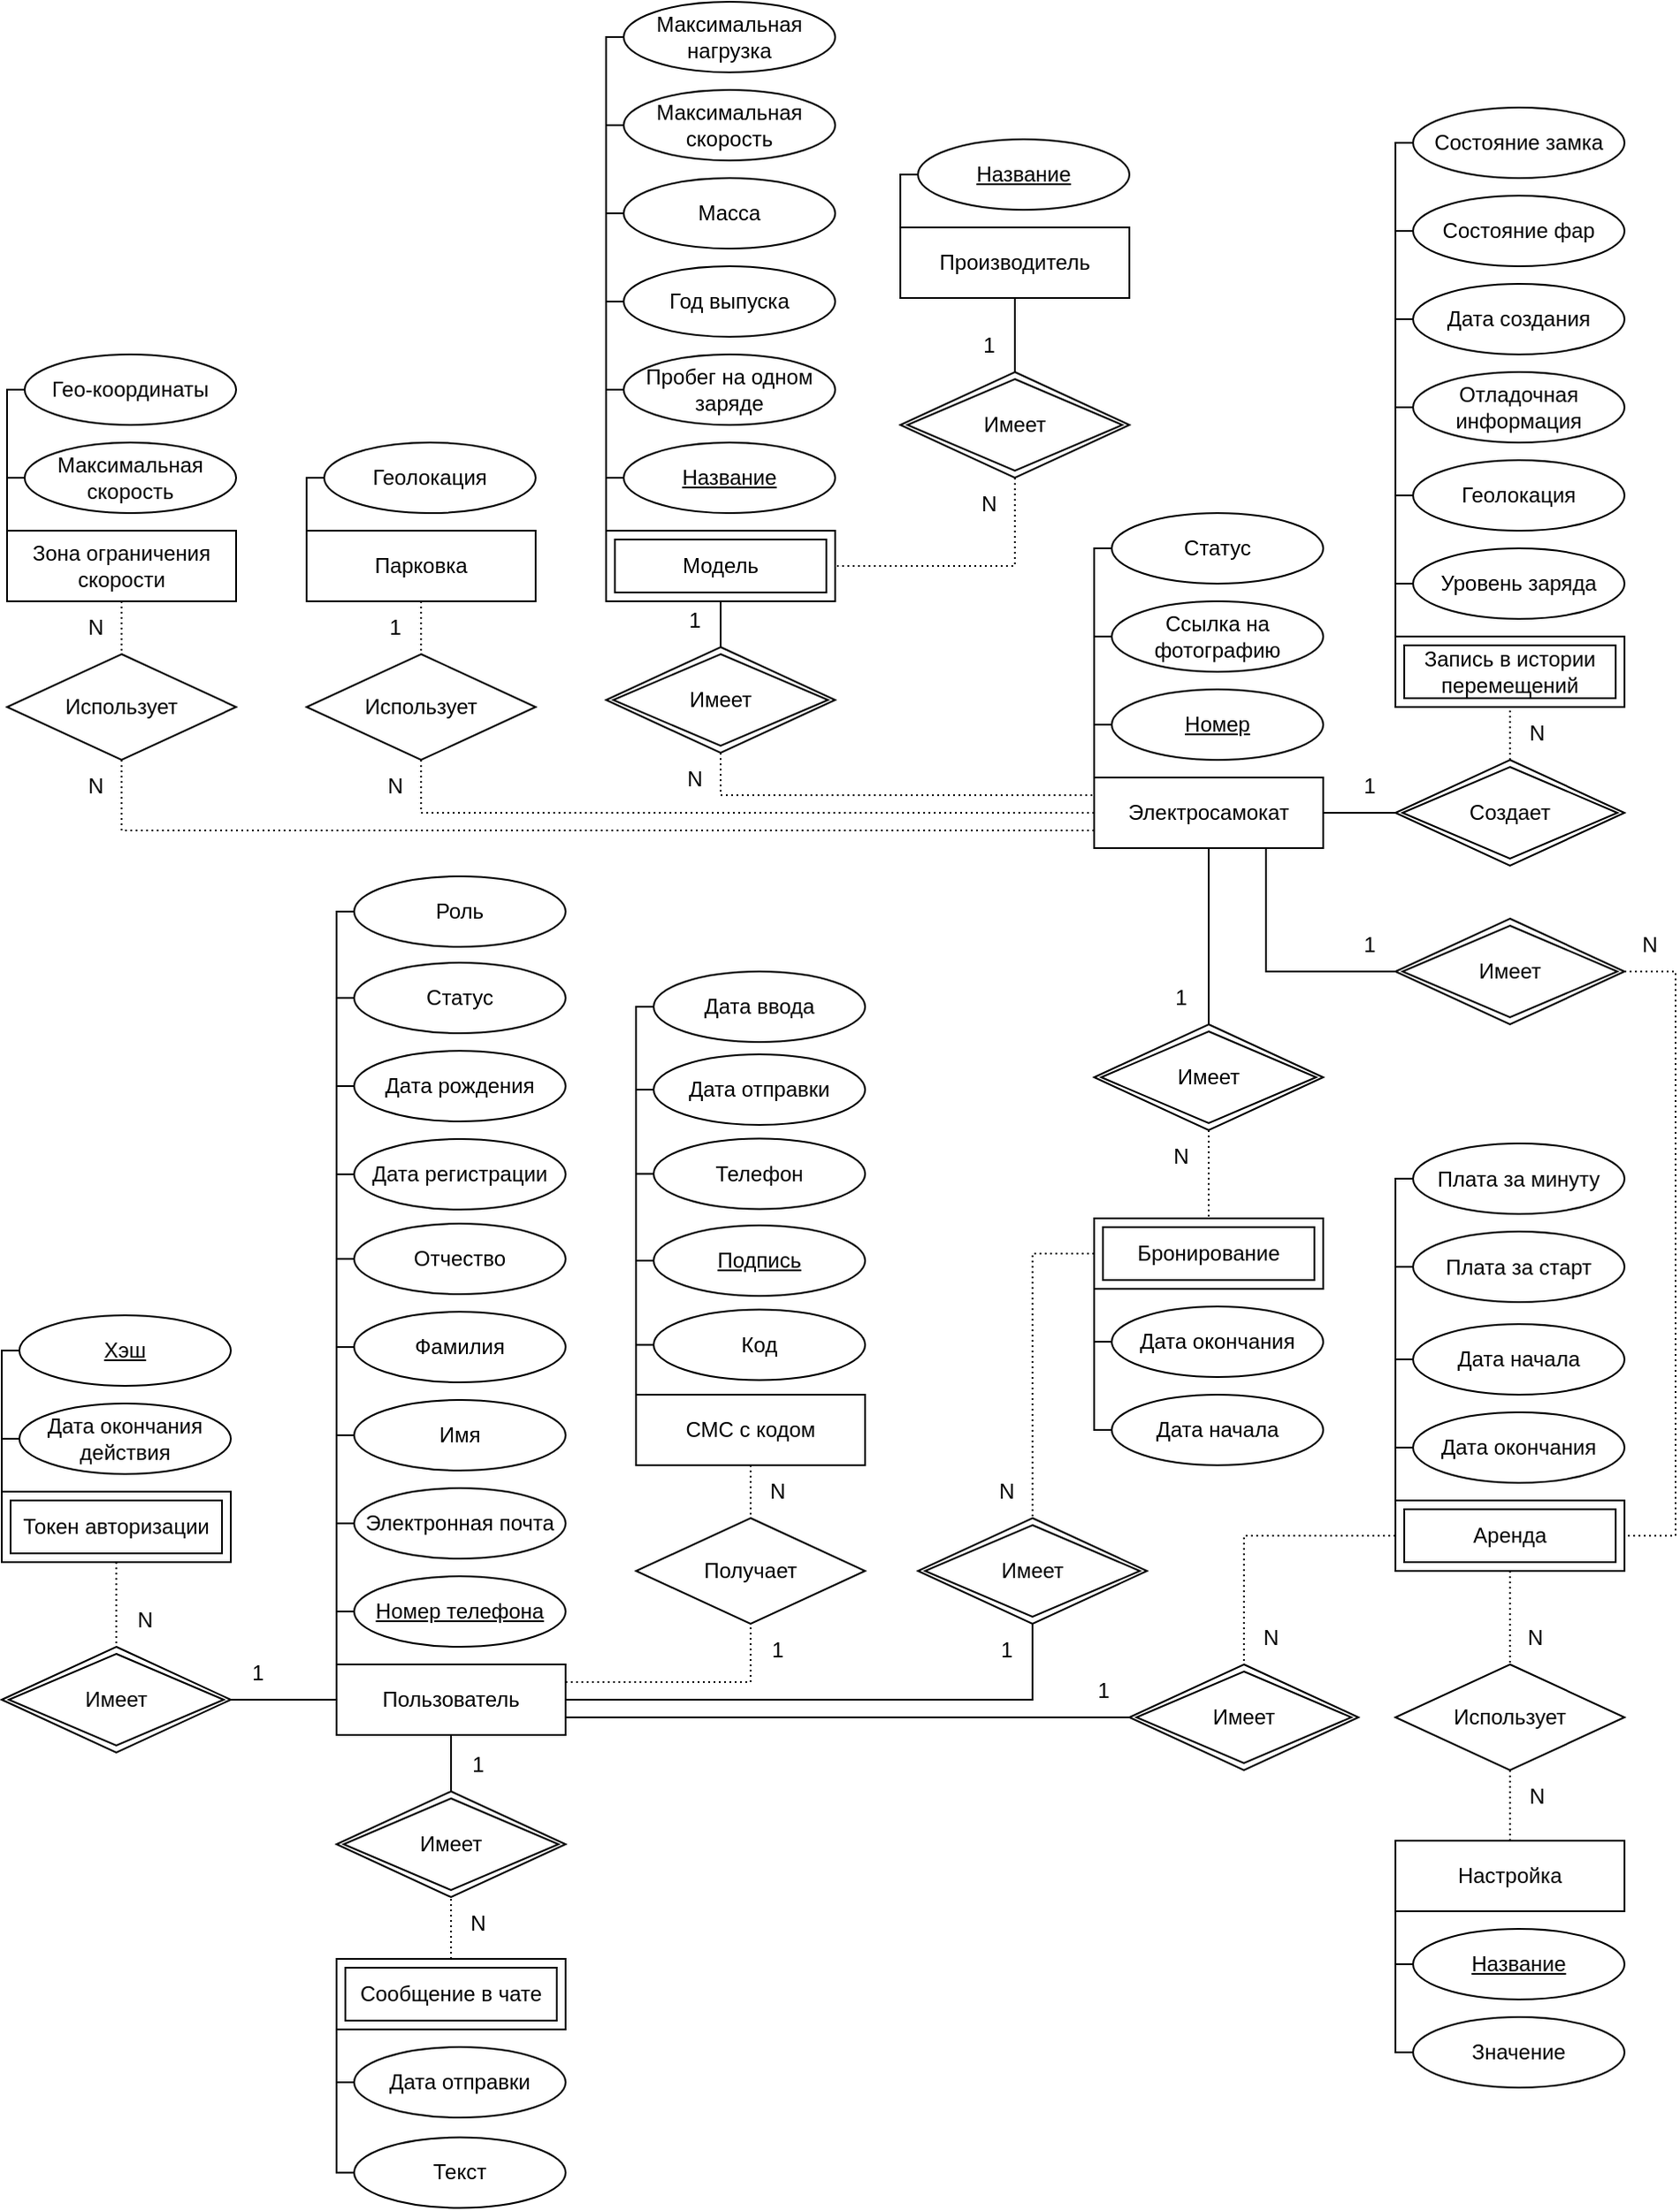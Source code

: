 <mxfile version="21.1.9" type="device">
  <diagram name="Страница 1" id="1fZUuVgu8hJn7vZOcelm">
    <mxGraphModel dx="2069" dy="1964" grid="1" gridSize="10" guides="1" tooltips="1" connect="1" arrows="1" fold="1" page="1" pageScale="1" pageWidth="827" pageHeight="1169" math="0" shadow="0">
      <root>
        <mxCell id="0" />
        <mxCell id="1" parent="0" />
        <mxCell id="aLUWIl0fzYMnbTUpbonb-100" value="" style="group;fontSize=12;" parent="1" vertex="1" connectable="0">
          <mxGeometry x="551" y="170" width="130" height="290" as="geometry" />
        </mxCell>
        <mxCell id="aLUWIl0fzYMnbTUpbonb-8" value="Аренда" style="shape=ext;margin=3;double=1;whiteSpace=wrap;html=1;align=center;fontSize=12;" parent="aLUWIl0fzYMnbTUpbonb-100" vertex="1">
          <mxGeometry y="250" width="130" height="40" as="geometry" />
        </mxCell>
        <mxCell id="aLUWIl0fzYMnbTUpbonb-87" value="Дата начала" style="ellipse;whiteSpace=wrap;html=1;fontStyle=0;fontSize=12;" parent="aLUWIl0fzYMnbTUpbonb-100" vertex="1">
          <mxGeometry x="10" y="150" width="120" height="40" as="geometry" />
        </mxCell>
        <mxCell id="aLUWIl0fzYMnbTUpbonb-93" style="edgeStyle=orthogonalEdgeStyle;shape=connector;rounded=0;orthogonalLoop=1;jettySize=auto;html=1;exitX=0;exitY=0;exitDx=0;exitDy=0;entryX=0;entryY=0.5;entryDx=0;entryDy=0;labelBackgroundColor=default;strokeColor=default;fontFamily=Helvetica;fontSize=12;fontColor=default;endArrow=none;endFill=0;" parent="aLUWIl0fzYMnbTUpbonb-100" source="aLUWIl0fzYMnbTUpbonb-8" target="aLUWIl0fzYMnbTUpbonb-87" edge="1">
          <mxGeometry relative="1" as="geometry">
            <Array as="points">
              <mxPoint y="170" />
            </Array>
          </mxGeometry>
        </mxCell>
        <mxCell id="aLUWIl0fzYMnbTUpbonb-88" value="Дата окончания" style="ellipse;whiteSpace=wrap;html=1;fontStyle=0;fontSize=12;" parent="aLUWIl0fzYMnbTUpbonb-100" vertex="1">
          <mxGeometry x="10" y="200" width="120" height="40" as="geometry" />
        </mxCell>
        <mxCell id="aLUWIl0fzYMnbTUpbonb-92" style="edgeStyle=orthogonalEdgeStyle;shape=connector;rounded=0;orthogonalLoop=1;jettySize=auto;html=1;exitX=0;exitY=0;exitDx=0;exitDy=0;entryX=0;entryY=0.5;entryDx=0;entryDy=0;labelBackgroundColor=default;strokeColor=default;fontFamily=Helvetica;fontSize=12;fontColor=default;endArrow=none;endFill=0;" parent="aLUWIl0fzYMnbTUpbonb-100" source="aLUWIl0fzYMnbTUpbonb-8" target="aLUWIl0fzYMnbTUpbonb-88" edge="1">
          <mxGeometry relative="1" as="geometry">
            <Array as="points">
              <mxPoint y="220" />
            </Array>
          </mxGeometry>
        </mxCell>
        <mxCell id="aLUWIl0fzYMnbTUpbonb-95" value="Плата за старт" style="ellipse;whiteSpace=wrap;html=1;fontStyle=0;fontSize=12;" parent="aLUWIl0fzYMnbTUpbonb-100" vertex="1">
          <mxGeometry x="10" y="97.5" width="120" height="40" as="geometry" />
        </mxCell>
        <mxCell id="aLUWIl0fzYMnbTUpbonb-97" style="edgeStyle=orthogonalEdgeStyle;shape=connector;rounded=0;orthogonalLoop=1;jettySize=auto;html=1;exitX=0;exitY=0;exitDx=0;exitDy=0;entryX=0;entryY=0.5;entryDx=0;entryDy=0;labelBackgroundColor=default;strokeColor=default;fontFamily=Helvetica;fontSize=12;fontColor=default;endArrow=none;endFill=0;" parent="aLUWIl0fzYMnbTUpbonb-100" source="aLUWIl0fzYMnbTUpbonb-8" target="aLUWIl0fzYMnbTUpbonb-95" edge="1">
          <mxGeometry relative="1" as="geometry">
            <Array as="points">
              <mxPoint y="118" />
            </Array>
          </mxGeometry>
        </mxCell>
        <mxCell id="aLUWIl0fzYMnbTUpbonb-96" value="Плата за минуту" style="ellipse;whiteSpace=wrap;html=1;fontStyle=0;fontSize=12;" parent="aLUWIl0fzYMnbTUpbonb-100" vertex="1">
          <mxGeometry x="10" y="47.5" width="120" height="40" as="geometry" />
        </mxCell>
        <mxCell id="aLUWIl0fzYMnbTUpbonb-98" style="edgeStyle=orthogonalEdgeStyle;shape=connector;rounded=0;orthogonalLoop=1;jettySize=auto;html=1;exitX=0;exitY=0;exitDx=0;exitDy=0;entryX=0;entryY=0.5;entryDx=0;entryDy=0;labelBackgroundColor=default;strokeColor=default;fontFamily=Helvetica;fontSize=12;fontColor=default;endArrow=none;endFill=0;" parent="aLUWIl0fzYMnbTUpbonb-100" source="aLUWIl0fzYMnbTUpbonb-8" target="aLUWIl0fzYMnbTUpbonb-96" edge="1">
          <mxGeometry relative="1" as="geometry">
            <Array as="points">
              <mxPoint y="67" />
            </Array>
          </mxGeometry>
        </mxCell>
        <mxCell id="aLUWIl0fzYMnbTUpbonb-101" value="" style="group;fontSize=12;" parent="1" vertex="1" connectable="0">
          <mxGeometry x="-224" y="-270" width="130" height="190" as="geometry" />
        </mxCell>
        <mxCell id="aLUWIl0fzYMnbTUpbonb-4" value="Зона ограничения скорости" style="rounded=0;whiteSpace=wrap;html=1;fontSize=12;" parent="aLUWIl0fzYMnbTUpbonb-101" vertex="1">
          <mxGeometry x="-13" y="140" width="130" height="40" as="geometry" />
        </mxCell>
        <mxCell id="aLUWIl0fzYMnbTUpbonb-81" value="Гео-координаты" style="ellipse;whiteSpace=wrap;html=1;fontSize=12;" parent="aLUWIl0fzYMnbTUpbonb-101" vertex="1">
          <mxGeometry x="-3" y="40" width="120" height="40" as="geometry" />
        </mxCell>
        <mxCell id="aLUWIl0fzYMnbTUpbonb-84" style="edgeStyle=orthogonalEdgeStyle;shape=connector;rounded=0;orthogonalLoop=1;jettySize=auto;html=1;exitX=0;exitY=0;exitDx=0;exitDy=0;entryX=0;entryY=0.5;entryDx=0;entryDy=0;labelBackgroundColor=default;strokeColor=default;fontFamily=Helvetica;fontSize=12;fontColor=default;endArrow=none;endFill=0;" parent="aLUWIl0fzYMnbTUpbonb-101" source="aLUWIl0fzYMnbTUpbonb-4" target="aLUWIl0fzYMnbTUpbonb-81" edge="1">
          <mxGeometry relative="1" as="geometry">
            <Array as="points">
              <mxPoint x="-13" y="60" />
            </Array>
          </mxGeometry>
        </mxCell>
        <mxCell id="aLUWIl0fzYMnbTUpbonb-82" value="Максимальная скорость" style="ellipse;whiteSpace=wrap;html=1;fontSize=12;" parent="aLUWIl0fzYMnbTUpbonb-101" vertex="1">
          <mxGeometry x="-3" y="90" width="120" height="40" as="geometry" />
        </mxCell>
        <mxCell id="aLUWIl0fzYMnbTUpbonb-83" style="edgeStyle=orthogonalEdgeStyle;shape=connector;rounded=0;orthogonalLoop=1;jettySize=auto;html=1;exitX=0;exitY=0;exitDx=0;exitDy=0;entryX=0;entryY=0.5;entryDx=0;entryDy=0;labelBackgroundColor=default;strokeColor=default;fontFamily=Helvetica;fontSize=12;fontColor=default;endArrow=none;endFill=0;" parent="aLUWIl0fzYMnbTUpbonb-101" source="aLUWIl0fzYMnbTUpbonb-4" target="aLUWIl0fzYMnbTUpbonb-82" edge="1">
          <mxGeometry relative="1" as="geometry">
            <Array as="points">
              <mxPoint x="-13" y="110" />
            </Array>
          </mxGeometry>
        </mxCell>
        <mxCell id="aLUWIl0fzYMnbTUpbonb-103" value="" style="group;fontSize=12;" parent="1" vertex="1" connectable="0">
          <mxGeometry x="380" y="-240" width="130" height="290" as="geometry" />
        </mxCell>
        <mxCell id="qkEfz8yO1FouXV4fTvmz-25" style="edgeStyle=orthogonalEdgeStyle;rounded=0;orthogonalLoop=1;jettySize=auto;html=1;exitX=0;exitY=0;exitDx=0;exitDy=0;entryX=0;entryY=0.5;entryDx=0;entryDy=0;endArrow=none;endFill=0;fontSize=12;" parent="aLUWIl0fzYMnbTUpbonb-103" source="aLUWIl0fzYMnbTUpbonb-2" target="qkEfz8yO1FouXV4fTvmz-24" edge="1">
          <mxGeometry relative="1" as="geometry">
            <Array as="points">
              <mxPoint y="120" />
            </Array>
          </mxGeometry>
        </mxCell>
        <mxCell id="aLUWIl0fzYMnbTUpbonb-2" value="Электросамокат" style="rounded=0;whiteSpace=wrap;html=1;fontSize=12;" parent="aLUWIl0fzYMnbTUpbonb-103" vertex="1">
          <mxGeometry y="250" width="130" height="40" as="geometry" />
        </mxCell>
        <mxCell id="aLUWIl0fzYMnbTUpbonb-68" value="Номер" style="ellipse;whiteSpace=wrap;html=1;fontStyle=4;fontSize=12;" parent="aLUWIl0fzYMnbTUpbonb-103" vertex="1">
          <mxGeometry x="10" y="200" width="120" height="40" as="geometry" />
        </mxCell>
        <mxCell id="aLUWIl0fzYMnbTUpbonb-73" style="edgeStyle=orthogonalEdgeStyle;shape=connector;rounded=0;orthogonalLoop=1;jettySize=auto;html=1;exitX=0;exitY=0;exitDx=0;exitDy=0;entryX=0;entryY=0.5;entryDx=0;entryDy=0;labelBackgroundColor=default;strokeColor=default;fontFamily=Helvetica;fontSize=12;fontColor=default;endArrow=none;endFill=0;" parent="aLUWIl0fzYMnbTUpbonb-103" source="aLUWIl0fzYMnbTUpbonb-2" target="aLUWIl0fzYMnbTUpbonb-68" edge="1">
          <mxGeometry relative="1" as="geometry">
            <Array as="points">
              <mxPoint y="220" />
            </Array>
          </mxGeometry>
        </mxCell>
        <mxCell id="aLUWIl0fzYMnbTUpbonb-70" value="Ссылка на фотографию" style="ellipse;whiteSpace=wrap;html=1;fontSize=12;" parent="aLUWIl0fzYMnbTUpbonb-103" vertex="1">
          <mxGeometry x="10" y="150" width="120" height="40" as="geometry" />
        </mxCell>
        <mxCell id="aLUWIl0fzYMnbTUpbonb-74" style="edgeStyle=orthogonalEdgeStyle;shape=connector;rounded=0;orthogonalLoop=1;jettySize=auto;html=1;exitX=0;exitY=0;exitDx=0;exitDy=0;entryX=0;entryY=0.5;entryDx=0;entryDy=0;labelBackgroundColor=default;strokeColor=default;fontFamily=Helvetica;fontSize=12;fontColor=default;endArrow=none;endFill=0;" parent="aLUWIl0fzYMnbTUpbonb-103" source="aLUWIl0fzYMnbTUpbonb-2" target="aLUWIl0fzYMnbTUpbonb-70" edge="1">
          <mxGeometry relative="1" as="geometry">
            <Array as="points">
              <mxPoint y="170" />
            </Array>
          </mxGeometry>
        </mxCell>
        <mxCell id="qkEfz8yO1FouXV4fTvmz-24" value="Статус" style="ellipse;whiteSpace=wrap;html=1;fontSize=12;" parent="aLUWIl0fzYMnbTUpbonb-103" vertex="1">
          <mxGeometry x="10" y="100" width="120" height="40" as="geometry" />
        </mxCell>
        <mxCell id="aLUWIl0fzYMnbTUpbonb-134" value="" style="group;fontSize=12;" parent="1" vertex="1" connectable="0">
          <mxGeometry x="551" y="-270" width="130" height="240" as="geometry" />
        </mxCell>
        <mxCell id="qkEfz8yO1FouXV4fTvmz-13" style="edgeStyle=orthogonalEdgeStyle;rounded=0;orthogonalLoop=1;jettySize=auto;html=1;exitX=0;exitY=0;exitDx=0;exitDy=0;entryX=0;entryY=0.5;entryDx=0;entryDy=0;endArrow=none;endFill=0;fontSize=12;" parent="aLUWIl0fzYMnbTUpbonb-134" target="qkEfz8yO1FouXV4fTvmz-12" edge="1">
          <mxGeometry relative="1" as="geometry">
            <Array as="points">
              <mxPoint y="20" />
            </Array>
            <mxPoint y="200" as="sourcePoint" />
          </mxGeometry>
        </mxCell>
        <mxCell id="aLUWIl0fzYMnbTUpbonb-127" value="Геолокация" style="ellipse;whiteSpace=wrap;html=1;fontSize=12;" parent="aLUWIl0fzYMnbTUpbonb-134" vertex="1">
          <mxGeometry x="10" y="100" width="120" height="40" as="geometry" />
        </mxCell>
        <mxCell id="aLUWIl0fzYMnbTUpbonb-131" style="edgeStyle=orthogonalEdgeStyle;shape=connector;rounded=0;orthogonalLoop=1;jettySize=auto;html=1;exitX=0;exitY=0;exitDx=0;exitDy=0;entryX=0;entryY=0.5;entryDx=0;entryDy=0;labelBackgroundColor=default;strokeColor=default;fontFamily=Helvetica;fontSize=12;fontColor=default;endArrow=none;endFill=0;" parent="aLUWIl0fzYMnbTUpbonb-134" target="aLUWIl0fzYMnbTUpbonb-127" edge="1">
          <mxGeometry relative="1" as="geometry">
            <Array as="points">
              <mxPoint y="120" />
            </Array>
            <mxPoint y="200" as="sourcePoint" />
          </mxGeometry>
        </mxCell>
        <mxCell id="aLUWIl0fzYMnbTUpbonb-128" value="Уровень заряда" style="ellipse;whiteSpace=wrap;html=1;fontSize=12;" parent="aLUWIl0fzYMnbTUpbonb-134" vertex="1">
          <mxGeometry x="10" y="150" width="120" height="40" as="geometry" />
        </mxCell>
        <mxCell id="aLUWIl0fzYMnbTUpbonb-130" style="edgeStyle=orthogonalEdgeStyle;shape=connector;rounded=0;orthogonalLoop=1;jettySize=auto;html=1;exitX=0;exitY=0;exitDx=0;exitDy=0;entryX=0;entryY=0.5;entryDx=0;entryDy=0;labelBackgroundColor=default;strokeColor=default;fontFamily=Helvetica;fontSize=12;fontColor=default;endArrow=none;endFill=0;" parent="aLUWIl0fzYMnbTUpbonb-134" target="aLUWIl0fzYMnbTUpbonb-128" edge="1">
          <mxGeometry relative="1" as="geometry">
            <Array as="points">
              <mxPoint y="170" />
            </Array>
            <mxPoint y="200" as="sourcePoint" />
          </mxGeometry>
        </mxCell>
        <mxCell id="aLUWIl0fzYMnbTUpbonb-129" value="Отладочная информация" style="ellipse;whiteSpace=wrap;html=1;fontSize=12;" parent="aLUWIl0fzYMnbTUpbonb-134" vertex="1">
          <mxGeometry x="10" y="50" width="120" height="40" as="geometry" />
        </mxCell>
        <mxCell id="aLUWIl0fzYMnbTUpbonb-132" style="edgeStyle=orthogonalEdgeStyle;shape=connector;rounded=0;orthogonalLoop=1;jettySize=auto;html=1;exitX=0;exitY=0;exitDx=0;exitDy=0;entryX=0;entryY=0.5;entryDx=0;entryDy=0;labelBackgroundColor=default;strokeColor=default;fontFamily=Helvetica;fontSize=12;fontColor=default;endArrow=none;endFill=0;" parent="aLUWIl0fzYMnbTUpbonb-134" target="aLUWIl0fzYMnbTUpbonb-129" edge="1">
          <mxGeometry relative="1" as="geometry">
            <Array as="points">
              <mxPoint y="70" />
            </Array>
            <mxPoint y="200" as="sourcePoint" />
          </mxGeometry>
        </mxCell>
        <mxCell id="qkEfz8yO1FouXV4fTvmz-12" value="Дата создания" style="ellipse;whiteSpace=wrap;html=1;fontSize=12;" parent="aLUWIl0fzYMnbTUpbonb-134" vertex="1">
          <mxGeometry x="10" width="120" height="40" as="geometry" />
        </mxCell>
        <mxCell id="X0gcdEhsvJMtpot3MTze-15" value="Запись в истории перемещений" style="shape=ext;margin=3;double=1;whiteSpace=wrap;html=1;align=center;fontSize=12;" parent="aLUWIl0fzYMnbTUpbonb-134" vertex="1">
          <mxGeometry y="200" width="130" height="40" as="geometry" />
        </mxCell>
        <mxCell id="aLUWIl0fzYMnbTUpbonb-135" value="Имеет" style="shape=rhombus;double=1;perimeter=rhombusPerimeter;whiteSpace=wrap;html=1;align=center;fontFamily=Helvetica;fontSize=12;fontColor=default;" parent="1" vertex="1">
          <mxGeometry x="551" y="90" width="130" height="60" as="geometry" />
        </mxCell>
        <mxCell id="aLUWIl0fzYMnbTUpbonb-137" value="" style="endArrow=none;html=1;rounded=0;dashed=1;dashPattern=1 2;labelBackgroundColor=default;strokeColor=default;fontFamily=Helvetica;fontSize=12;fontColor=default;shape=connector;exitX=1;exitY=0.5;exitDx=0;exitDy=0;edgeStyle=orthogonalEdgeStyle;entryX=1;entryY=0.5;entryDx=0;entryDy=0;" parent="1" source="aLUWIl0fzYMnbTUpbonb-135" target="aLUWIl0fzYMnbTUpbonb-8" edge="1">
          <mxGeometry relative="1" as="geometry">
            <mxPoint x="470" as="sourcePoint" />
            <mxPoint x="530" y="350" as="targetPoint" />
            <Array as="points">
              <mxPoint x="710" y="120" />
              <mxPoint x="710" y="440" />
            </Array>
          </mxGeometry>
        </mxCell>
        <mxCell id="aLUWIl0fzYMnbTUpbonb-141" value="" style="endArrow=none;html=1;rounded=0;labelBackgroundColor=default;strokeColor=default;fontFamily=Helvetica;fontSize=12;fontColor=default;shape=connector;entryX=0;entryY=0.5;entryDx=0;entryDy=0;exitX=0.75;exitY=1;exitDx=0;exitDy=0;edgeStyle=orthogonalEdgeStyle;" parent="1" source="aLUWIl0fzYMnbTUpbonb-2" target="aLUWIl0fzYMnbTUpbonb-135" edge="1">
          <mxGeometry relative="1" as="geometry">
            <mxPoint x="530" y="80" as="sourcePoint" />
            <mxPoint x="721" y="170" as="targetPoint" />
          </mxGeometry>
        </mxCell>
        <mxCell id="aLUWIl0fzYMnbTUpbonb-143" value="Имеет" style="shape=rhombus;double=1;perimeter=rhombusPerimeter;whiteSpace=wrap;html=1;align=center;fontFamily=Helvetica;fontSize=12;fontColor=default;" parent="1" vertex="1">
          <mxGeometry x="400" y="513" width="130" height="60" as="geometry" />
        </mxCell>
        <mxCell id="aLUWIl0fzYMnbTUpbonb-146" value="" style="endArrow=none;html=1;rounded=0;dashed=1;dashPattern=1 2;labelBackgroundColor=default;strokeColor=default;fontFamily=Helvetica;fontSize=12;fontColor=default;shape=connector;edgeStyle=orthogonalEdgeStyle;entryX=0.5;entryY=0;entryDx=0;entryDy=0;exitX=0;exitY=0.5;exitDx=0;exitDy=0;" parent="1" source="aLUWIl0fzYMnbTUpbonb-8" target="aLUWIl0fzYMnbTUpbonb-143" edge="1">
          <mxGeometry relative="1" as="geometry">
            <mxPoint x="700" y="230" as="sourcePoint" />
            <mxPoint x="395" y="647.5" as="targetPoint" />
          </mxGeometry>
        </mxCell>
        <mxCell id="aLUWIl0fzYMnbTUpbonb-155" value="" style="endArrow=none;html=1;rounded=0;labelBackgroundColor=default;strokeColor=default;fontFamily=Helvetica;fontSize=12;fontColor=default;shape=connector;exitX=0;exitY=0.5;exitDx=0;exitDy=0;entryX=1;entryY=0.5;entryDx=0;entryDy=0;" parent="1" source="X0gcdEhsvJMtpot3MTze-18" target="aLUWIl0fzYMnbTUpbonb-2" edge="1">
          <mxGeometry relative="1" as="geometry">
            <mxPoint x="551" y="30" as="sourcePoint" />
            <mxPoint x="631" as="targetPoint" />
          </mxGeometry>
        </mxCell>
        <mxCell id="aLUWIl0fzYMnbTUpbonb-159" value="" style="endArrow=none;html=1;rounded=0;dashed=1;dashPattern=1 2;labelBackgroundColor=default;strokeColor=default;fontFamily=Helvetica;fontSize=12;fontColor=default;shape=connector;exitX=0.5;exitY=0;exitDx=0;exitDy=0;entryX=0.5;entryY=1;entryDx=0;entryDy=0;" parent="1" source="X0gcdEhsvJMtpot3MTze-18" edge="1">
          <mxGeometry relative="1" as="geometry">
            <mxPoint x="616" as="sourcePoint" />
            <mxPoint x="616" y="-30" as="targetPoint" />
          </mxGeometry>
        </mxCell>
        <mxCell id="aLUWIl0fzYMnbTUpbonb-162" value="" style="group;fontSize=12;" parent="1" vertex="1" connectable="0">
          <mxGeometry x="-67" y="-230" width="130" height="140" as="geometry" />
        </mxCell>
        <mxCell id="aLUWIl0fzYMnbTUpbonb-3" value="Парковка" style="rounded=0;whiteSpace=wrap;html=1;fontSize=12;" parent="aLUWIl0fzYMnbTUpbonb-162" vertex="1">
          <mxGeometry y="100" width="130" height="40" as="geometry" />
        </mxCell>
        <mxCell id="aLUWIl0fzYMnbTUpbonb-76" value="Геолокация" style="ellipse;whiteSpace=wrap;html=1;fontSize=12;" parent="aLUWIl0fzYMnbTUpbonb-162" vertex="1">
          <mxGeometry x="10" y="50" width="120" height="40" as="geometry" />
        </mxCell>
        <mxCell id="aLUWIl0fzYMnbTUpbonb-78" style="edgeStyle=orthogonalEdgeStyle;shape=connector;rounded=0;orthogonalLoop=1;jettySize=auto;html=1;exitX=0;exitY=0;exitDx=0;exitDy=0;entryX=0;entryY=0.5;entryDx=0;entryDy=0;labelBackgroundColor=default;strokeColor=default;fontFamily=Helvetica;fontSize=12;fontColor=default;endArrow=none;endFill=0;" parent="aLUWIl0fzYMnbTUpbonb-162" source="aLUWIl0fzYMnbTUpbonb-3" target="aLUWIl0fzYMnbTUpbonb-76" edge="1">
          <mxGeometry relative="1" as="geometry">
            <Array as="points">
              <mxPoint y="70" />
            </Array>
          </mxGeometry>
        </mxCell>
        <mxCell id="aLUWIl0fzYMnbTUpbonb-165" value="" style="group;fontSize=12;" parent="1" vertex="1" connectable="0">
          <mxGeometry x="551" y="613" width="130" height="140" as="geometry" />
        </mxCell>
        <mxCell id="aLUWIl0fzYMnbTUpbonb-59" value="Название" style="ellipse;whiteSpace=wrap;html=1;fontStyle=4;fontSize=12;" parent="aLUWIl0fzYMnbTUpbonb-165" vertex="1">
          <mxGeometry x="10" y="50" width="120" height="40" as="geometry" />
        </mxCell>
        <mxCell id="aLUWIl0fzYMnbTUpbonb-62" value="Значение" style="ellipse;whiteSpace=wrap;html=1;fontSize=12;" parent="aLUWIl0fzYMnbTUpbonb-165" vertex="1">
          <mxGeometry x="10" y="100" width="120" height="40" as="geometry" />
        </mxCell>
        <mxCell id="aLUWIl0fzYMnbTUpbonb-163" style="edgeStyle=orthogonalEdgeStyle;shape=connector;rounded=0;orthogonalLoop=1;jettySize=auto;html=1;exitX=0;exitY=1;exitDx=0;exitDy=0;entryX=0;entryY=0.5;entryDx=0;entryDy=0;labelBackgroundColor=default;strokeColor=default;fontFamily=Helvetica;fontSize=12;fontColor=default;endArrow=none;endFill=0;" parent="aLUWIl0fzYMnbTUpbonb-165" source="aLUWIl0fzYMnbTUpbonb-5" target="aLUWIl0fzYMnbTUpbonb-59" edge="1">
          <mxGeometry relative="1" as="geometry">
            <Array as="points">
              <mxPoint y="70" />
            </Array>
          </mxGeometry>
        </mxCell>
        <mxCell id="aLUWIl0fzYMnbTUpbonb-164" style="edgeStyle=orthogonalEdgeStyle;shape=connector;rounded=0;orthogonalLoop=1;jettySize=auto;html=1;exitX=0;exitY=1;exitDx=0;exitDy=0;entryX=0;entryY=0.5;entryDx=0;entryDy=0;labelBackgroundColor=default;strokeColor=default;fontFamily=Helvetica;fontSize=12;fontColor=default;endArrow=none;endFill=0;" parent="aLUWIl0fzYMnbTUpbonb-165" source="aLUWIl0fzYMnbTUpbonb-5" target="aLUWIl0fzYMnbTUpbonb-62" edge="1">
          <mxGeometry relative="1" as="geometry">
            <Array as="points">
              <mxPoint y="120" />
            </Array>
          </mxGeometry>
        </mxCell>
        <mxCell id="aLUWIl0fzYMnbTUpbonb-5" value="Настройка" style="rounded=0;whiteSpace=wrap;html=1;fontSize=12;" parent="aLUWIl0fzYMnbTUpbonb-165" vertex="1">
          <mxGeometry width="130" height="40" as="geometry" />
        </mxCell>
        <mxCell id="aLUWIl0fzYMnbTUpbonb-169" value="" style="endArrow=none;html=1;rounded=0;dashed=1;dashPattern=1 2;labelBackgroundColor=default;strokeColor=default;fontFamily=Helvetica;fontSize=12;fontColor=default;shape=connector;exitX=0.5;exitY=0;exitDx=0;exitDy=0;entryX=0.5;entryY=1;entryDx=0;entryDy=0;" parent="1" source="aLUWIl0fzYMnbTUpbonb-5" target="X0gcdEhsvJMtpot3MTze-11" edge="1">
          <mxGeometry relative="1" as="geometry">
            <mxPoint x="521" y="563" as="sourcePoint" />
            <mxPoint x="616" y="561.75" as="targetPoint" />
          </mxGeometry>
        </mxCell>
        <mxCell id="aLUWIl0fzYMnbTUpbonb-171" value="Использует" style="shape=rhombus;perimeter=rhombusPerimeter;whiteSpace=wrap;html=1;align=center;fontFamily=Helvetica;fontSize=12;fontColor=default;" parent="1" vertex="1">
          <mxGeometry x="-67" y="-60" width="130" height="60" as="geometry" />
        </mxCell>
        <mxCell id="aLUWIl0fzYMnbTUpbonb-172" value="" style="endArrow=none;html=1;rounded=0;dashed=1;dashPattern=1 2;labelBackgroundColor=default;strokeColor=default;fontFamily=Helvetica;fontSize=12;fontColor=default;shape=connector;exitX=0.5;exitY=1;exitDx=0;exitDy=0;entryX=0.5;entryY=0;entryDx=0;entryDy=0;" parent="1" source="aLUWIl0fzYMnbTUpbonb-3" target="aLUWIl0fzYMnbTUpbonb-171" edge="1">
          <mxGeometry relative="1" as="geometry">
            <mxPoint x="130" y="-30" as="sourcePoint" />
            <mxPoint x="290" y="-30" as="targetPoint" />
          </mxGeometry>
        </mxCell>
        <mxCell id="aLUWIl0fzYMnbTUpbonb-174" value="" style="endArrow=none;html=1;rounded=0;dashed=1;dashPattern=1 2;labelBackgroundColor=default;strokeColor=default;fontFamily=Helvetica;fontSize=12;fontColor=default;shape=connector;exitX=0;exitY=0.5;exitDx=0;exitDy=0;entryX=0.5;entryY=1;entryDx=0;entryDy=0;edgeStyle=orthogonalEdgeStyle;" parent="1" source="aLUWIl0fzYMnbTUpbonb-2" target="aLUWIl0fzYMnbTUpbonb-171" edge="1">
          <mxGeometry relative="1" as="geometry">
            <mxPoint x="260" y="60" as="sourcePoint" />
            <mxPoint x="420" y="130" as="targetPoint" />
            <Array as="points">
              <mxPoint x="-2" y="30" />
            </Array>
          </mxGeometry>
        </mxCell>
        <mxCell id="aLUWIl0fzYMnbTUpbonb-180" value="Использует" style="shape=rhombus;perimeter=rhombusPerimeter;whiteSpace=wrap;html=1;align=center;fontFamily=Helvetica;fontSize=12;fontColor=default;" parent="1" vertex="1">
          <mxGeometry x="-237" y="-60" width="130" height="60" as="geometry" />
        </mxCell>
        <mxCell id="aLUWIl0fzYMnbTUpbonb-181" value="" style="endArrow=none;html=1;rounded=0;dashed=1;dashPattern=1 2;labelBackgroundColor=default;strokeColor=default;fontFamily=Helvetica;fontSize=12;fontColor=default;shape=connector;entryX=0.5;entryY=1;entryDx=0;entryDy=0;edgeStyle=orthogonalEdgeStyle;exitX=0;exitY=0.75;exitDx=0;exitDy=0;" parent="1" source="aLUWIl0fzYMnbTUpbonb-2" target="aLUWIl0fzYMnbTUpbonb-180" edge="1">
          <mxGeometry relative="1" as="geometry">
            <mxPoint x="390" y="70" as="sourcePoint" />
            <mxPoint x="330" y="-10" as="targetPoint" />
            <Array as="points">
              <mxPoint x="-172" y="40" />
            </Array>
          </mxGeometry>
        </mxCell>
        <mxCell id="aLUWIl0fzYMnbTUpbonb-183" value="" style="endArrow=none;html=1;rounded=0;dashed=1;dashPattern=1 2;labelBackgroundColor=default;strokeColor=default;fontFamily=Helvetica;fontSize=12;fontColor=default;shape=connector;exitX=0.5;exitY=1;exitDx=0;exitDy=0;entryX=0.5;entryY=0;entryDx=0;entryDy=0;" parent="1" source="aLUWIl0fzYMnbTUpbonb-4" target="aLUWIl0fzYMnbTUpbonb-180" edge="1">
          <mxGeometry relative="1" as="geometry">
            <mxPoint x="8" y="-80" as="sourcePoint" />
            <mxPoint x="8" y="-50" as="targetPoint" />
          </mxGeometry>
        </mxCell>
        <mxCell id="aLUWIl0fzYMnbTUpbonb-185" value="" style="group;fontSize=12;" parent="1" vertex="1" connectable="0">
          <mxGeometry x="380" y="260" width="170" height="190" as="geometry" />
        </mxCell>
        <mxCell id="aLUWIl0fzYMnbTUpbonb-107" value="Дата окончания" style="ellipse;whiteSpace=wrap;html=1;fontStyle=0;fontSize=12;" parent="aLUWIl0fzYMnbTUpbonb-185" vertex="1">
          <mxGeometry x="10" y="50" width="120" height="40" as="geometry" />
        </mxCell>
        <mxCell id="aLUWIl0fzYMnbTUpbonb-108" style="edgeStyle=orthogonalEdgeStyle;shape=connector;rounded=0;orthogonalLoop=1;jettySize=auto;html=1;exitX=0;exitY=0;exitDx=0;exitDy=0;entryX=0;entryY=0.5;entryDx=0;entryDy=0;labelBackgroundColor=default;strokeColor=default;fontFamily=Helvetica;fontSize=12;fontColor=default;endArrow=none;endFill=0;" parent="aLUWIl0fzYMnbTUpbonb-185" source="aLUWIl0fzYMnbTUpbonb-9" target="aLUWIl0fzYMnbTUpbonb-107" edge="1">
          <mxGeometry relative="1" as="geometry">
            <Array as="points">
              <mxPoint y="70" />
            </Array>
          </mxGeometry>
        </mxCell>
        <mxCell id="aLUWIl0fzYMnbTUpbonb-106" value="Дата начала" style="ellipse;whiteSpace=wrap;html=1;fontStyle=0;fontSize=12;" parent="aLUWIl0fzYMnbTUpbonb-185" vertex="1">
          <mxGeometry x="10" y="100" width="120" height="40" as="geometry" />
        </mxCell>
        <mxCell id="aLUWIl0fzYMnbTUpbonb-109" style="edgeStyle=orthogonalEdgeStyle;shape=connector;rounded=0;orthogonalLoop=1;jettySize=auto;html=1;exitX=0;exitY=0;exitDx=0;exitDy=0;entryX=0;entryY=0.5;entryDx=0;entryDy=0;labelBackgroundColor=default;strokeColor=default;fontFamily=Helvetica;fontSize=12;fontColor=default;endArrow=none;endFill=0;" parent="aLUWIl0fzYMnbTUpbonb-185" source="aLUWIl0fzYMnbTUpbonb-9" target="aLUWIl0fzYMnbTUpbonb-106" edge="1">
          <mxGeometry relative="1" as="geometry">
            <Array as="points">
              <mxPoint y="120" />
            </Array>
          </mxGeometry>
        </mxCell>
        <mxCell id="aLUWIl0fzYMnbTUpbonb-9" value="Бронирование" style="shape=ext;margin=3;double=1;whiteSpace=wrap;html=1;align=center;fontSize=12;" parent="aLUWIl0fzYMnbTUpbonb-185" vertex="1">
          <mxGeometry width="130" height="40" as="geometry" />
        </mxCell>
        <mxCell id="aLUWIl0fzYMnbTUpbonb-186" value="Имеет" style="shape=rhombus;double=1;perimeter=rhombusPerimeter;whiteSpace=wrap;html=1;align=center;fontFamily=Helvetica;fontSize=12;fontColor=default;" parent="1" vertex="1">
          <mxGeometry x="380" y="150" width="130" height="60" as="geometry" />
        </mxCell>
        <mxCell id="aLUWIl0fzYMnbTUpbonb-187" value="" style="endArrow=none;html=1;rounded=0;labelBackgroundColor=default;strokeColor=default;fontFamily=Helvetica;fontSize=12;fontColor=default;shape=connector;exitX=0.5;exitY=1;exitDx=0;exitDy=0;entryX=0.5;entryY=0;entryDx=0;entryDy=0;" parent="1" source="aLUWIl0fzYMnbTUpbonb-2" target="aLUWIl0fzYMnbTUpbonb-186" edge="1">
          <mxGeometry relative="1" as="geometry">
            <mxPoint x="480" y="210" as="sourcePoint" />
            <mxPoint x="640" y="210" as="targetPoint" />
          </mxGeometry>
        </mxCell>
        <mxCell id="aLUWIl0fzYMnbTUpbonb-189" value="" style="endArrow=none;html=1;rounded=0;dashed=1;dashPattern=1 2;labelBackgroundColor=default;strokeColor=default;fontFamily=Helvetica;fontSize=12;fontColor=default;shape=connector;exitX=0.5;exitY=1;exitDx=0;exitDy=0;entryX=0.5;entryY=0;entryDx=0;entryDy=0;" parent="1" source="aLUWIl0fzYMnbTUpbonb-186" target="aLUWIl0fzYMnbTUpbonb-9" edge="1">
          <mxGeometry relative="1" as="geometry">
            <mxPoint x="420" y="130" as="sourcePoint" />
            <mxPoint x="580" y="130" as="targetPoint" />
          </mxGeometry>
        </mxCell>
        <mxCell id="aLUWIl0fzYMnbTUpbonb-191" value="Имеет" style="shape=rhombus;double=1;perimeter=rhombusPerimeter;whiteSpace=wrap;html=1;align=center;fontFamily=Helvetica;fontSize=12;fontColor=default;" parent="1" vertex="1">
          <mxGeometry x="280" y="430" width="130" height="60" as="geometry" />
        </mxCell>
        <mxCell id="aLUWIl0fzYMnbTUpbonb-194" value="" style="endArrow=none;html=1;rounded=0;labelBackgroundColor=default;strokeColor=default;fontFamily=Helvetica;fontSize=12;fontColor=default;shape=connector;exitX=1;exitY=0.5;exitDx=0;exitDy=0;entryX=0.5;entryY=1;entryDx=0;entryDy=0;edgeStyle=orthogonalEdgeStyle;" parent="1" source="aLUWIl0fzYMnbTUpbonb-1" target="aLUWIl0fzYMnbTUpbonb-191" edge="1">
          <mxGeometry relative="1" as="geometry">
            <mxPoint x="440" y="390" as="sourcePoint" />
            <mxPoint x="600" y="390" as="targetPoint" />
            <Array as="points">
              <mxPoint x="345" y="533" />
            </Array>
          </mxGeometry>
        </mxCell>
        <mxCell id="aLUWIl0fzYMnbTUpbonb-196" value="" style="endArrow=none;html=1;rounded=0;dashed=1;dashPattern=1 2;labelBackgroundColor=default;strokeColor=default;fontFamily=Helvetica;fontSize=12;fontColor=default;shape=connector;edgeStyle=orthogonalEdgeStyle;entryX=0.5;entryY=0;entryDx=0;entryDy=0;exitX=0;exitY=0.5;exitDx=0;exitDy=0;" parent="1" source="aLUWIl0fzYMnbTUpbonb-9" target="aLUWIl0fzYMnbTUpbonb-191" edge="1">
          <mxGeometry relative="1" as="geometry">
            <mxPoint x="290" y="320" as="sourcePoint" />
            <mxPoint x="570" y="523" as="targetPoint" />
            <Array as="points">
              <mxPoint x="345" y="280" />
            </Array>
          </mxGeometry>
        </mxCell>
        <mxCell id="qkEfz8yO1FouXV4fTvmz-45" value="" style="group;fontSize=12;" parent="1" vertex="1" connectable="0">
          <mxGeometry x="-240" y="265" width="130" height="190" as="geometry" />
        </mxCell>
        <mxCell id="qkEfz8yO1FouXV4fTvmz-38" value="Токен авторизации" style="shape=ext;margin=3;double=1;whiteSpace=wrap;html=1;align=center;fontSize=12;" parent="qkEfz8yO1FouXV4fTvmz-45" vertex="1">
          <mxGeometry y="150" width="130" height="40" as="geometry" />
        </mxCell>
        <mxCell id="qkEfz8yO1FouXV4fTvmz-39" value="Дата окончания действия" style="ellipse;whiteSpace=wrap;html=1;fontSize=12;" parent="qkEfz8yO1FouXV4fTvmz-45" vertex="1">
          <mxGeometry x="10" y="100" width="120" height="40" as="geometry" />
        </mxCell>
        <mxCell id="qkEfz8yO1FouXV4fTvmz-42" style="edgeStyle=orthogonalEdgeStyle;rounded=0;orthogonalLoop=1;jettySize=auto;html=1;exitX=0;exitY=0;exitDx=0;exitDy=0;entryX=0;entryY=0.5;entryDx=0;entryDy=0;endArrow=none;endFill=0;fontSize=12;" parent="qkEfz8yO1FouXV4fTvmz-45" source="qkEfz8yO1FouXV4fTvmz-38" target="qkEfz8yO1FouXV4fTvmz-39" edge="1">
          <mxGeometry relative="1" as="geometry">
            <Array as="points">
              <mxPoint y="120" />
            </Array>
          </mxGeometry>
        </mxCell>
        <mxCell id="qkEfz8yO1FouXV4fTvmz-40" value="Хэш" style="ellipse;whiteSpace=wrap;html=1;fontStyle=4;fontSize=12;" parent="qkEfz8yO1FouXV4fTvmz-45" vertex="1">
          <mxGeometry x="10" y="50" width="120" height="40" as="geometry" />
        </mxCell>
        <mxCell id="qkEfz8yO1FouXV4fTvmz-43" style="edgeStyle=orthogonalEdgeStyle;rounded=0;orthogonalLoop=1;jettySize=auto;html=1;exitX=0;exitY=0;exitDx=0;exitDy=0;entryX=0;entryY=0.5;entryDx=0;entryDy=0;endArrow=none;endFill=0;fontSize=12;" parent="qkEfz8yO1FouXV4fTvmz-45" source="qkEfz8yO1FouXV4fTvmz-38" target="qkEfz8yO1FouXV4fTvmz-40" edge="1">
          <mxGeometry relative="1" as="geometry">
            <Array as="points">
              <mxPoint y="70" />
            </Array>
          </mxGeometry>
        </mxCell>
        <mxCell id="qkEfz8yO1FouXV4fTvmz-46" value="Имеет" style="shape=rhombus;double=1;perimeter=rhombusPerimeter;whiteSpace=wrap;html=1;align=center;fontFamily=Helvetica;fontSize=12;fontColor=default;" parent="1" vertex="1">
          <mxGeometry x="-240" y="503" width="130" height="60" as="geometry" />
        </mxCell>
        <mxCell id="qkEfz8yO1FouXV4fTvmz-51" value="" style="endArrow=none;html=1;rounded=0;exitX=1;exitY=0.5;exitDx=0;exitDy=0;entryX=0;entryY=0.5;entryDx=0;entryDy=0;fontSize=12;" parent="1" source="qkEfz8yO1FouXV4fTvmz-46" target="aLUWIl0fzYMnbTUpbonb-1" edge="1">
          <mxGeometry relative="1" as="geometry">
            <mxPoint x="-50" y="505" as="sourcePoint" />
            <mxPoint x="110" y="505" as="targetPoint" />
          </mxGeometry>
        </mxCell>
        <mxCell id="AA1Bn7bmUUII2A3ySsHL-15" value="" style="group;fontSize=12;" parent="1" vertex="1" connectable="0">
          <mxGeometry x="103" y="-430" width="130" height="340" as="geometry" />
        </mxCell>
        <mxCell id="AA1Bn7bmUUII2A3ySsHL-2" value="Модель" style="shape=ext;margin=3;double=1;whiteSpace=wrap;html=1;align=center;fontSize=12;" parent="AA1Bn7bmUUII2A3ySsHL-15" vertex="1">
          <mxGeometry y="300" width="130" height="40" as="geometry" />
        </mxCell>
        <mxCell id="AA1Bn7bmUUII2A3ySsHL-3" value="Название" style="ellipse;whiteSpace=wrap;html=1;fontStyle=4;fontSize=12;" parent="AA1Bn7bmUUII2A3ySsHL-15" vertex="1">
          <mxGeometry x="10" y="250" width="120" height="40" as="geometry" />
        </mxCell>
        <mxCell id="AA1Bn7bmUUII2A3ySsHL-9" style="edgeStyle=orthogonalEdgeStyle;rounded=0;orthogonalLoop=1;jettySize=auto;html=1;exitX=0;exitY=0;exitDx=0;exitDy=0;entryX=0;entryY=0.5;entryDx=0;entryDy=0;endArrow=none;endFill=0;fontSize=12;" parent="AA1Bn7bmUUII2A3ySsHL-15" source="AA1Bn7bmUUII2A3ySsHL-2" target="AA1Bn7bmUUII2A3ySsHL-3" edge="1">
          <mxGeometry relative="1" as="geometry">
            <Array as="points">
              <mxPoint y="270" />
            </Array>
          </mxGeometry>
        </mxCell>
        <mxCell id="AA1Bn7bmUUII2A3ySsHL-4" value="Пробег на одном заряде" style="ellipse;whiteSpace=wrap;html=1;fontSize=12;" parent="AA1Bn7bmUUII2A3ySsHL-15" vertex="1">
          <mxGeometry x="10" y="200" width="120" height="40" as="geometry" />
        </mxCell>
        <mxCell id="AA1Bn7bmUUII2A3ySsHL-10" style="edgeStyle=orthogonalEdgeStyle;rounded=0;orthogonalLoop=1;jettySize=auto;html=1;exitX=0;exitY=0;exitDx=0;exitDy=0;entryX=0;entryY=0.5;entryDx=0;entryDy=0;endArrow=none;endFill=0;fontSize=12;" parent="AA1Bn7bmUUII2A3ySsHL-15" source="AA1Bn7bmUUII2A3ySsHL-2" target="AA1Bn7bmUUII2A3ySsHL-4" edge="1">
          <mxGeometry relative="1" as="geometry">
            <Array as="points">
              <mxPoint y="220" />
            </Array>
          </mxGeometry>
        </mxCell>
        <mxCell id="AA1Bn7bmUUII2A3ySsHL-5" value="Год выпуска" style="ellipse;whiteSpace=wrap;html=1;fontSize=12;" parent="AA1Bn7bmUUII2A3ySsHL-15" vertex="1">
          <mxGeometry x="10" y="150" width="120" height="40" as="geometry" />
        </mxCell>
        <mxCell id="AA1Bn7bmUUII2A3ySsHL-11" style="edgeStyle=orthogonalEdgeStyle;rounded=0;orthogonalLoop=1;jettySize=auto;html=1;exitX=0;exitY=0;exitDx=0;exitDy=0;entryX=0;entryY=0.5;entryDx=0;entryDy=0;endArrow=none;endFill=0;fontSize=12;" parent="AA1Bn7bmUUII2A3ySsHL-15" source="AA1Bn7bmUUII2A3ySsHL-2" target="AA1Bn7bmUUII2A3ySsHL-5" edge="1">
          <mxGeometry relative="1" as="geometry">
            <Array as="points">
              <mxPoint y="170" />
            </Array>
          </mxGeometry>
        </mxCell>
        <mxCell id="AA1Bn7bmUUII2A3ySsHL-6" value="Масса" style="ellipse;whiteSpace=wrap;html=1;fontSize=12;" parent="AA1Bn7bmUUII2A3ySsHL-15" vertex="1">
          <mxGeometry x="10" y="100" width="120" height="40" as="geometry" />
        </mxCell>
        <mxCell id="AA1Bn7bmUUII2A3ySsHL-12" style="edgeStyle=orthogonalEdgeStyle;rounded=0;orthogonalLoop=1;jettySize=auto;html=1;exitX=0;exitY=0;exitDx=0;exitDy=0;entryX=0;entryY=0.5;entryDx=0;entryDy=0;endArrow=none;endFill=0;fontSize=12;" parent="AA1Bn7bmUUII2A3ySsHL-15" source="AA1Bn7bmUUII2A3ySsHL-2" target="AA1Bn7bmUUII2A3ySsHL-6" edge="1">
          <mxGeometry relative="1" as="geometry">
            <Array as="points">
              <mxPoint y="120" />
            </Array>
          </mxGeometry>
        </mxCell>
        <mxCell id="AA1Bn7bmUUII2A3ySsHL-7" value="Максимальная скорость" style="ellipse;whiteSpace=wrap;html=1;fontSize=12;" parent="AA1Bn7bmUUII2A3ySsHL-15" vertex="1">
          <mxGeometry x="10" y="50" width="120" height="40" as="geometry" />
        </mxCell>
        <mxCell id="AA1Bn7bmUUII2A3ySsHL-13" style="edgeStyle=orthogonalEdgeStyle;rounded=0;orthogonalLoop=1;jettySize=auto;html=1;exitX=0;exitY=0;exitDx=0;exitDy=0;entryX=0;entryY=0.5;entryDx=0;entryDy=0;endArrow=none;endFill=0;fontSize=12;" parent="AA1Bn7bmUUII2A3ySsHL-15" source="AA1Bn7bmUUII2A3ySsHL-2" target="AA1Bn7bmUUII2A3ySsHL-7" edge="1">
          <mxGeometry relative="1" as="geometry">
            <Array as="points">
              <mxPoint y="70" />
            </Array>
          </mxGeometry>
        </mxCell>
        <mxCell id="AA1Bn7bmUUII2A3ySsHL-8" value="Максимальная нагрузка" style="ellipse;whiteSpace=wrap;html=1;fontSize=12;" parent="AA1Bn7bmUUII2A3ySsHL-15" vertex="1">
          <mxGeometry x="10" width="120" height="40" as="geometry" />
        </mxCell>
        <mxCell id="AA1Bn7bmUUII2A3ySsHL-14" style="edgeStyle=orthogonalEdgeStyle;rounded=0;orthogonalLoop=1;jettySize=auto;html=1;exitX=0;exitY=0;exitDx=0;exitDy=0;entryX=0;entryY=0.5;entryDx=0;entryDy=0;endArrow=none;endFill=0;fontSize=12;" parent="AA1Bn7bmUUII2A3ySsHL-15" source="AA1Bn7bmUUII2A3ySsHL-2" target="AA1Bn7bmUUII2A3ySsHL-8" edge="1">
          <mxGeometry relative="1" as="geometry">
            <Array as="points">
              <mxPoint y="20" />
            </Array>
          </mxGeometry>
        </mxCell>
        <mxCell id="AA1Bn7bmUUII2A3ySsHL-19" value="Имеет" style="shape=rhombus;double=1;perimeter=rhombusPerimeter;whiteSpace=wrap;html=1;align=center;fontFamily=Helvetica;fontSize=12;fontColor=default;" parent="1" vertex="1">
          <mxGeometry x="103" y="-64" width="130" height="60" as="geometry" />
        </mxCell>
        <mxCell id="AA1Bn7bmUUII2A3ySsHL-21" value="" style="endArrow=none;html=1;rounded=0;exitX=0.5;exitY=1;exitDx=0;exitDy=0;entryX=0.5;entryY=0;entryDx=0;entryDy=0;edgeStyle=orthogonalEdgeStyle;fontSize=12;" parent="1" source="AA1Bn7bmUUII2A3ySsHL-2" target="AA1Bn7bmUUII2A3ySsHL-19" edge="1">
          <mxGeometry relative="1" as="geometry">
            <mxPoint x="310" y="10" as="sourcePoint" />
            <mxPoint x="470" y="10" as="targetPoint" />
            <Array as="points" />
          </mxGeometry>
        </mxCell>
        <mxCell id="AA1Bn7bmUUII2A3ySsHL-25" value="" style="endArrow=none;html=1;rounded=0;dashed=1;dashPattern=1 2;exitX=0.5;exitY=1;exitDx=0;exitDy=0;entryX=0;entryY=0.25;entryDx=0;entryDy=0;edgeStyle=orthogonalEdgeStyle;fontSize=12;" parent="1" source="AA1Bn7bmUUII2A3ySsHL-19" target="aLUWIl0fzYMnbTUpbonb-2" edge="1">
          <mxGeometry relative="1" as="geometry">
            <mxPoint x="123" y="10" as="sourcePoint" />
            <mxPoint x="283" y="10" as="targetPoint" />
          </mxGeometry>
        </mxCell>
        <mxCell id="M4t_EuS_cLKtJ9E-_PKW-5" style="edgeStyle=orthogonalEdgeStyle;rounded=0;orthogonalLoop=1;jettySize=auto;html=1;exitX=0;exitY=0;exitDx=0;exitDy=0;entryX=0;entryY=0.5;entryDx=0;entryDy=0;endArrow=none;endFill=0;fontSize=12;" parent="1" source="M4t_EuS_cLKtJ9E-_PKW-2" target="M4t_EuS_cLKtJ9E-_PKW-4" edge="1">
          <mxGeometry relative="1" as="geometry">
            <Array as="points">
              <mxPoint x="270" y="-332" />
            </Array>
          </mxGeometry>
        </mxCell>
        <mxCell id="M4t_EuS_cLKtJ9E-_PKW-2" value="Производитель" style="rounded=0;whiteSpace=wrap;html=1;fontSize=12;" parent="1" vertex="1">
          <mxGeometry x="270" y="-302" width="130" height="40" as="geometry" />
        </mxCell>
        <mxCell id="M4t_EuS_cLKtJ9E-_PKW-3" value="Имеет" style="shape=rhombus;double=1;perimeter=rhombusPerimeter;whiteSpace=wrap;html=1;align=center;fontFamily=Helvetica;fontSize=12;fontColor=default;" parent="1" vertex="1">
          <mxGeometry x="270" y="-220" width="130" height="60" as="geometry" />
        </mxCell>
        <mxCell id="M4t_EuS_cLKtJ9E-_PKW-4" value="Название" style="ellipse;whiteSpace=wrap;html=1;fontStyle=4;fontSize=12;" parent="1" vertex="1">
          <mxGeometry x="280" y="-352" width="120" height="40" as="geometry" />
        </mxCell>
        <mxCell id="M4t_EuS_cLKtJ9E-_PKW-6" value="" style="endArrow=none;html=1;rounded=0;dashed=1;dashPattern=1 2;exitX=0.5;exitY=1;exitDx=0;exitDy=0;entryX=1;entryY=0.5;entryDx=0;entryDy=0;edgeStyle=orthogonalEdgeStyle;fontSize=12;" parent="1" source="M4t_EuS_cLKtJ9E-_PKW-3" target="AA1Bn7bmUUII2A3ySsHL-2" edge="1">
          <mxGeometry relative="1" as="geometry">
            <mxPoint x="230" y="-170" as="sourcePoint" />
            <mxPoint x="270" y="-130" as="targetPoint" />
          </mxGeometry>
        </mxCell>
        <mxCell id="M4t_EuS_cLKtJ9E-_PKW-8" value="" style="endArrow=none;html=1;rounded=0;exitX=0.5;exitY=0;exitDx=0;exitDy=0;entryX=0.5;entryY=1;entryDx=0;entryDy=0;edgeStyle=orthogonalEdgeStyle;fontSize=12;" parent="1" source="M4t_EuS_cLKtJ9E-_PKW-3" target="M4t_EuS_cLKtJ9E-_PKW-2" edge="1">
          <mxGeometry relative="1" as="geometry">
            <mxPoint x="230" y="-170" as="sourcePoint" />
            <mxPoint x="390" y="-170" as="targetPoint" />
          </mxGeometry>
        </mxCell>
        <mxCell id="GRjTQuXQoVH82ISaSq5Q-1" value="Состояние фар" style="ellipse;whiteSpace=wrap;html=1;fontSize=12;" parent="1" vertex="1">
          <mxGeometry x="561" y="-320" width="120" height="40" as="geometry" />
        </mxCell>
        <mxCell id="GRjTQuXQoVH82ISaSq5Q-2" value="Состояние замка" style="ellipse;whiteSpace=wrap;html=1;fontSize=12;" parent="1" vertex="1">
          <mxGeometry x="561" y="-370" width="120" height="40" as="geometry" />
        </mxCell>
        <mxCell id="GRjTQuXQoVH82ISaSq5Q-3" style="edgeStyle=orthogonalEdgeStyle;rounded=0;orthogonalLoop=1;jettySize=auto;html=1;exitX=0;exitY=0;exitDx=0;exitDy=0;entryX=0;entryY=0.5;entryDx=0;entryDy=0;endArrow=none;endFill=0;fontSize=12;" parent="1" source="X0gcdEhsvJMtpot3MTze-15" target="GRjTQuXQoVH82ISaSq5Q-1" edge="1">
          <mxGeometry relative="1" as="geometry">
            <Array as="points">
              <mxPoint x="551" y="-300" />
            </Array>
            <mxPoint x="551" y="-70" as="sourcePoint" />
          </mxGeometry>
        </mxCell>
        <mxCell id="GRjTQuXQoVH82ISaSq5Q-4" style="edgeStyle=orthogonalEdgeStyle;rounded=0;orthogonalLoop=1;jettySize=auto;html=1;exitX=0;exitY=0;exitDx=0;exitDy=0;entryX=0;entryY=0.5;entryDx=0;entryDy=0;endArrow=none;endFill=0;fontSize=12;" parent="1" source="X0gcdEhsvJMtpot3MTze-15" target="GRjTQuXQoVH82ISaSq5Q-2" edge="1">
          <mxGeometry relative="1" as="geometry">
            <Array as="points">
              <mxPoint x="551" y="-350" />
            </Array>
            <mxPoint x="551" y="-70" as="sourcePoint" />
          </mxGeometry>
        </mxCell>
        <mxCell id="eLCOaKeWCMaCnl8OHLwY-25" value="" style="endArrow=none;html=1;rounded=0;dashed=1;dashPattern=1 2;entryX=0.5;entryY=1;entryDx=0;entryDy=0;exitX=0.5;exitY=0;exitDx=0;exitDy=0;fontSize=12;" parent="1" source="eLCOaKeWCMaCnl8OHLwY-3" target="X0gcdEhsvJMtpot3MTze-21" edge="1">
          <mxGeometry relative="1" as="geometry">
            <mxPoint x="100" y="620" as="sourcePoint" />
            <mxPoint x="15" y="641" as="targetPoint" />
          </mxGeometry>
        </mxCell>
        <mxCell id="eLCOaKeWCMaCnl8OHLwY-27" value="" style="endArrow=none;html=1;rounded=0;exitX=0.5;exitY=1;exitDx=0;exitDy=0;entryX=0.5;entryY=0;entryDx=0;entryDy=0;fontSize=12;" parent="1" source="aLUWIl0fzYMnbTUpbonb-1" target="X0gcdEhsvJMtpot3MTze-21" edge="1">
          <mxGeometry relative="1" as="geometry">
            <mxPoint x="-75" y="721.93" as="sourcePoint" />
            <mxPoint x="15" y="581" as="targetPoint" />
          </mxGeometry>
        </mxCell>
        <mxCell id="oelOoVk0ZH6apqkA6Dq0-8" style="edgeStyle=orthogonalEdgeStyle;rounded=0;orthogonalLoop=1;jettySize=auto;html=1;exitX=0;exitY=0;exitDx=0;exitDy=0;entryX=0;entryY=0.5;entryDx=0;entryDy=0;endArrow=none;endFill=0;fontSize=12;" parent="1" source="oelOoVk0ZH6apqkA6Dq0-2" target="oelOoVk0ZH6apqkA6Dq0-3" edge="1">
          <mxGeometry relative="1" as="geometry">
            <Array as="points">
              <mxPoint x="120" y="332" />
            </Array>
          </mxGeometry>
        </mxCell>
        <mxCell id="oelOoVk0ZH6apqkA6Dq0-9" style="edgeStyle=orthogonalEdgeStyle;rounded=0;orthogonalLoop=1;jettySize=auto;html=1;exitX=0;exitY=0;exitDx=0;exitDy=0;entryX=0;entryY=0.5;entryDx=0;entryDy=0;endArrow=none;endFill=0;fontSize=12;" parent="1" source="oelOoVk0ZH6apqkA6Dq0-2" target="oelOoVk0ZH6apqkA6Dq0-4" edge="1">
          <mxGeometry relative="1" as="geometry">
            <Array as="points">
              <mxPoint x="120" y="284" />
            </Array>
          </mxGeometry>
        </mxCell>
        <mxCell id="oelOoVk0ZH6apqkA6Dq0-10" style="edgeStyle=orthogonalEdgeStyle;rounded=0;orthogonalLoop=1;jettySize=auto;html=1;exitX=0;exitY=0;exitDx=0;exitDy=0;entryX=0;entryY=0.5;entryDx=0;entryDy=0;endArrow=none;endFill=0;fontSize=12;" parent="1" source="oelOoVk0ZH6apqkA6Dq0-2" target="oelOoVk0ZH6apqkA6Dq0-5" edge="1">
          <mxGeometry relative="1" as="geometry">
            <Array as="points">
              <mxPoint x="120" y="235" />
            </Array>
          </mxGeometry>
        </mxCell>
        <mxCell id="oelOoVk0ZH6apqkA6Dq0-11" style="edgeStyle=orthogonalEdgeStyle;rounded=0;orthogonalLoop=1;jettySize=auto;html=1;exitX=0;exitY=0;exitDx=0;exitDy=0;entryX=0;entryY=0.5;entryDx=0;entryDy=0;endArrow=none;endFill=0;fontSize=12;" parent="1" source="oelOoVk0ZH6apqkA6Dq0-2" target="oelOoVk0ZH6apqkA6Dq0-6" edge="1">
          <mxGeometry relative="1" as="geometry">
            <Array as="points">
              <mxPoint x="120" y="187" />
            </Array>
          </mxGeometry>
        </mxCell>
        <mxCell id="oelOoVk0ZH6apqkA6Dq0-12" style="edgeStyle=orthogonalEdgeStyle;rounded=0;orthogonalLoop=1;jettySize=auto;html=1;exitX=0;exitY=0;exitDx=0;exitDy=0;entryX=0;entryY=0.5;entryDx=0;entryDy=0;endArrow=none;endFill=0;fontSize=12;" parent="1" source="oelOoVk0ZH6apqkA6Dq0-2" target="oelOoVk0ZH6apqkA6Dq0-7" edge="1">
          <mxGeometry relative="1" as="geometry">
            <Array as="points">
              <mxPoint x="120" y="140" />
            </Array>
          </mxGeometry>
        </mxCell>
        <mxCell id="oelOoVk0ZH6apqkA6Dq0-2" value="СМС с кодом" style="rounded=0;whiteSpace=wrap;html=1;fontSize=12;" parent="1" vertex="1">
          <mxGeometry x="120" y="360" width="130" height="40" as="geometry" />
        </mxCell>
        <mxCell id="VCckQpM2uN1_MtYX1kYH-4" style="edgeStyle=orthogonalEdgeStyle;rounded=0;orthogonalLoop=1;jettySize=auto;html=1;exitX=0;exitY=0;exitDx=0;exitDy=0;entryX=0;entryY=0.5;entryDx=0;entryDy=0;endArrow=none;endFill=0;fontSize=12;" parent="1" source="aLUWIl0fzYMnbTUpbonb-1" target="VCckQpM2uN1_MtYX1kYH-1" edge="1">
          <mxGeometry relative="1" as="geometry">
            <Array as="points">
              <mxPoint x="-50" y="235" />
            </Array>
          </mxGeometry>
        </mxCell>
        <mxCell id="VCckQpM2uN1_MtYX1kYH-5" style="edgeStyle=orthogonalEdgeStyle;rounded=0;orthogonalLoop=1;jettySize=auto;html=1;exitX=0;exitY=0;exitDx=0;exitDy=0;entryX=0;entryY=0.5;entryDx=0;entryDy=0;endArrow=none;endFill=0;fontSize=12;" parent="1" source="aLUWIl0fzYMnbTUpbonb-1" target="VCckQpM2uN1_MtYX1kYH-2" edge="1">
          <mxGeometry relative="1" as="geometry">
            <Array as="points">
              <mxPoint x="-50" y="185" />
            </Array>
          </mxGeometry>
        </mxCell>
        <mxCell id="VCckQpM2uN1_MtYX1kYH-6" style="edgeStyle=orthogonalEdgeStyle;rounded=0;orthogonalLoop=1;jettySize=auto;html=1;exitX=0;exitY=0;exitDx=0;exitDy=0;entryX=0;entryY=0.5;entryDx=0;entryDy=0;endArrow=none;endFill=0;fontSize=12;" parent="1" source="aLUWIl0fzYMnbTUpbonb-1" target="VCckQpM2uN1_MtYX1kYH-3" edge="1">
          <mxGeometry relative="1" as="geometry">
            <Array as="points">
              <mxPoint x="-50" y="135" />
            </Array>
          </mxGeometry>
        </mxCell>
        <mxCell id="VCckQpM2uN1_MtYX1kYH-8" style="edgeStyle=orthogonalEdgeStyle;rounded=0;orthogonalLoop=1;jettySize=auto;html=1;exitX=0;exitY=0;exitDx=0;exitDy=0;entryX=0;entryY=0.5;entryDx=0;entryDy=0;endArrow=none;endFill=0;fontSize=12;" parent="1" source="aLUWIl0fzYMnbTUpbonb-1" target="VCckQpM2uN1_MtYX1kYH-7" edge="1">
          <mxGeometry relative="1" as="geometry">
            <Array as="points">
              <mxPoint x="-50" y="86" />
            </Array>
          </mxGeometry>
        </mxCell>
        <mxCell id="aLUWIl0fzYMnbTUpbonb-1" value="Пользователь" style="rounded=0;whiteSpace=wrap;html=1;fontSize=12;" parent="1" vertex="1">
          <mxGeometry x="-50" y="513" width="130" height="40" as="geometry" />
        </mxCell>
        <mxCell id="aLUWIl0fzYMnbTUpbonb-10" value="Номер телефона" style="ellipse;whiteSpace=wrap;html=1;fontStyle=4;fontSize=12;" parent="1" vertex="1">
          <mxGeometry x="-40" y="463" width="120" height="40" as="geometry" />
        </mxCell>
        <mxCell id="aLUWIl0fzYMnbTUpbonb-19" style="edgeStyle=orthogonalEdgeStyle;rounded=0;orthogonalLoop=1;jettySize=auto;html=1;exitX=0;exitY=0;exitDx=0;exitDy=0;entryX=0;entryY=0.5;entryDx=0;entryDy=0;endArrow=none;endFill=0;fontSize=12;" parent="1" source="aLUWIl0fzYMnbTUpbonb-1" target="aLUWIl0fzYMnbTUpbonb-10" edge="1">
          <mxGeometry relative="1" as="geometry">
            <Array as="points">
              <mxPoint x="-50" y="483" />
            </Array>
          </mxGeometry>
        </mxCell>
        <mxCell id="aLUWIl0fzYMnbTUpbonb-11" value="Электронная почта" style="ellipse;whiteSpace=wrap;html=1;fontSize=12;" parent="1" vertex="1">
          <mxGeometry x="-40" y="413" width="120" height="40" as="geometry" />
        </mxCell>
        <mxCell id="aLUWIl0fzYMnbTUpbonb-20" style="edgeStyle=orthogonalEdgeStyle;shape=connector;rounded=0;orthogonalLoop=1;jettySize=auto;html=1;exitX=0;exitY=0;exitDx=0;exitDy=0;entryX=0;entryY=0.5;entryDx=0;entryDy=0;labelBackgroundColor=default;strokeColor=default;fontFamily=Helvetica;fontSize=12;fontColor=default;endArrow=none;endFill=0;" parent="1" source="aLUWIl0fzYMnbTUpbonb-1" target="aLUWIl0fzYMnbTUpbonb-11" edge="1">
          <mxGeometry relative="1" as="geometry">
            <Array as="points">
              <mxPoint x="-50" y="433" />
            </Array>
          </mxGeometry>
        </mxCell>
        <mxCell id="aLUWIl0fzYMnbTUpbonb-12" value="Фамилия" style="ellipse;whiteSpace=wrap;html=1;fontSize=12;" parent="1" vertex="1">
          <mxGeometry x="-40" y="313" width="120" height="40" as="geometry" />
        </mxCell>
        <mxCell id="aLUWIl0fzYMnbTUpbonb-22" style="edgeStyle=orthogonalEdgeStyle;shape=connector;rounded=0;orthogonalLoop=1;jettySize=auto;html=1;exitX=0;exitY=0;exitDx=0;exitDy=0;entryX=0;entryY=0.5;entryDx=0;entryDy=0;labelBackgroundColor=default;strokeColor=default;fontFamily=Helvetica;fontSize=12;fontColor=default;endArrow=none;endFill=0;" parent="1" source="aLUWIl0fzYMnbTUpbonb-1" target="aLUWIl0fzYMnbTUpbonb-12" edge="1">
          <mxGeometry relative="1" as="geometry">
            <Array as="points">
              <mxPoint x="-50" y="333" />
            </Array>
          </mxGeometry>
        </mxCell>
        <mxCell id="aLUWIl0fzYMnbTUpbonb-13" value="Имя" style="ellipse;whiteSpace=wrap;html=1;fontSize=12;" parent="1" vertex="1">
          <mxGeometry x="-40" y="363" width="120" height="40" as="geometry" />
        </mxCell>
        <mxCell id="aLUWIl0fzYMnbTUpbonb-21" style="edgeStyle=orthogonalEdgeStyle;shape=connector;rounded=0;orthogonalLoop=1;jettySize=auto;html=1;exitX=0;exitY=0;exitDx=0;exitDy=0;entryX=0;entryY=0.5;entryDx=0;entryDy=0;labelBackgroundColor=default;strokeColor=default;fontFamily=Helvetica;fontSize=12;fontColor=default;endArrow=none;endFill=0;" parent="1" source="aLUWIl0fzYMnbTUpbonb-1" target="aLUWIl0fzYMnbTUpbonb-13" edge="1">
          <mxGeometry relative="1" as="geometry">
            <Array as="points">
              <mxPoint x="-50" y="383" />
            </Array>
          </mxGeometry>
        </mxCell>
        <mxCell id="aLUWIl0fzYMnbTUpbonb-14" value="Отчество" style="ellipse;whiteSpace=wrap;html=1;fontSize=12;" parent="1" vertex="1">
          <mxGeometry x="-40" y="263" width="120" height="40" as="geometry" />
        </mxCell>
        <mxCell id="aLUWIl0fzYMnbTUpbonb-23" style="edgeStyle=orthogonalEdgeStyle;shape=connector;rounded=0;orthogonalLoop=1;jettySize=auto;html=1;exitX=0;exitY=0;exitDx=0;exitDy=0;entryX=0;entryY=0.5;entryDx=0;entryDy=0;labelBackgroundColor=default;strokeColor=default;fontFamily=Helvetica;fontSize=12;fontColor=default;endArrow=none;endFill=0;" parent="1" source="aLUWIl0fzYMnbTUpbonb-1" target="aLUWIl0fzYMnbTUpbonb-14" edge="1">
          <mxGeometry relative="1" as="geometry">
            <Array as="points">
              <mxPoint x="-50" y="283" />
            </Array>
          </mxGeometry>
        </mxCell>
        <mxCell id="oelOoVk0ZH6apqkA6Dq0-3" value="Код" style="ellipse;whiteSpace=wrap;html=1;fontSize=12;" parent="1" vertex="1">
          <mxGeometry x="130" y="311.75" width="120" height="40" as="geometry" />
        </mxCell>
        <mxCell id="oelOoVk0ZH6apqkA6Dq0-4" value="&lt;u style=&quot;font-size: 12px;&quot;&gt;Подпись&lt;/u&gt;" style="ellipse;whiteSpace=wrap;html=1;fontSize=12;" parent="1" vertex="1">
          <mxGeometry x="130" y="264" width="120" height="40" as="geometry" />
        </mxCell>
        <mxCell id="oelOoVk0ZH6apqkA6Dq0-5" value="Телефон" style="ellipse;whiteSpace=wrap;html=1;fontSize=12;" parent="1" vertex="1">
          <mxGeometry x="130" y="214.75" width="120" height="40" as="geometry" />
        </mxCell>
        <mxCell id="oelOoVk0ZH6apqkA6Dq0-6" value="Дата отправки" style="ellipse;whiteSpace=wrap;html=1;fontSize=12;" parent="1" vertex="1">
          <mxGeometry x="130" y="167" width="120" height="40" as="geometry" />
        </mxCell>
        <mxCell id="oelOoVk0ZH6apqkA6Dq0-7" value="Дата ввода" style="ellipse;whiteSpace=wrap;html=1;fontSize=12;" parent="1" vertex="1">
          <mxGeometry x="130" y="120" width="120" height="40" as="geometry" />
        </mxCell>
        <mxCell id="oelOoVk0ZH6apqkA6Dq0-13" value="Получает" style="shape=rhombus;perimeter=rhombusPerimeter;whiteSpace=wrap;html=1;align=center;fontFamily=Helvetica;fontSize=12;fontColor=default;" parent="1" vertex="1">
          <mxGeometry x="120" y="430" width="130" height="60" as="geometry" />
        </mxCell>
        <mxCell id="oelOoVk0ZH6apqkA6Dq0-14" value="" style="endArrow=none;html=1;rounded=0;dashed=1;dashPattern=1 2;exitX=1;exitY=0.25;exitDx=0;exitDy=0;entryX=0.5;entryY=1;entryDx=0;entryDy=0;edgeStyle=orthogonalEdgeStyle;fontSize=12;" parent="1" source="aLUWIl0fzYMnbTUpbonb-1" target="oelOoVk0ZH6apqkA6Dq0-13" edge="1">
          <mxGeometry relative="1" as="geometry">
            <mxPoint x="60" y="560" as="sourcePoint" />
            <mxPoint x="220" y="560" as="targetPoint" />
          </mxGeometry>
        </mxCell>
        <mxCell id="oelOoVk0ZH6apqkA6Dq0-16" value="" style="endArrow=none;html=1;rounded=0;dashed=1;dashPattern=1 2;exitX=0.5;exitY=1;exitDx=0;exitDy=0;entryX=0.5;entryY=0;entryDx=0;entryDy=0;fontSize=12;" parent="1" source="oelOoVk0ZH6apqkA6Dq0-2" target="oelOoVk0ZH6apqkA6Dq0-13" edge="1">
          <mxGeometry relative="1" as="geometry">
            <mxPoint x="70" y="450" as="sourcePoint" />
            <mxPoint x="230" y="450" as="targetPoint" />
          </mxGeometry>
        </mxCell>
        <mxCell id="VCckQpM2uN1_MtYX1kYH-1" value="Дата регистрации" style="ellipse;whiteSpace=wrap;html=1;fontSize=12;" parent="1" vertex="1">
          <mxGeometry x="-40" y="215" width="120" height="40" as="geometry" />
        </mxCell>
        <mxCell id="VCckQpM2uN1_MtYX1kYH-2" value="Дата рождения" style="ellipse;whiteSpace=wrap;html=1;fontSize=12;" parent="1" vertex="1">
          <mxGeometry x="-40" y="165" width="120" height="40" as="geometry" />
        </mxCell>
        <mxCell id="VCckQpM2uN1_MtYX1kYH-3" value="Статус" style="ellipse;whiteSpace=wrap;html=1;fontSize=12;" parent="1" vertex="1">
          <mxGeometry x="-40" y="115" width="120" height="40" as="geometry" />
        </mxCell>
        <mxCell id="VCckQpM2uN1_MtYX1kYH-7" value="Роль" style="ellipse;whiteSpace=wrap;html=1;fontSize=12;" parent="1" vertex="1">
          <mxGeometry x="-40" y="66" width="120" height="40" as="geometry" />
        </mxCell>
        <mxCell id="eLCOaKeWCMaCnl8OHLwY-3" value="Сообщение в чате" style="shape=ext;margin=3;double=1;whiteSpace=wrap;html=1;align=center;fontSize=12;" parent="1" vertex="1">
          <mxGeometry x="-50" y="680.0" width="130" height="40" as="geometry" />
        </mxCell>
        <mxCell id="eLCOaKeWCMaCnl8OHLwY-8" style="edgeStyle=orthogonalEdgeStyle;rounded=0;orthogonalLoop=1;jettySize=auto;html=1;exitX=0;exitY=0;exitDx=0;exitDy=0;entryX=0;entryY=0.5;entryDx=0;entryDy=0;endArrow=none;endFill=0;fontSize=12;" parent="1" source="eLCOaKeWCMaCnl8OHLwY-3" target="eLCOaKeWCMaCnl8OHLwY-6" edge="1">
          <mxGeometry relative="1" as="geometry">
            <Array as="points">
              <mxPoint x="-50" y="801.25" />
            </Array>
          </mxGeometry>
        </mxCell>
        <mxCell id="eLCOaKeWCMaCnl8OHLwY-9" style="edgeStyle=orthogonalEdgeStyle;rounded=0;orthogonalLoop=1;jettySize=auto;html=1;exitX=0;exitY=0;exitDx=0;exitDy=0;entryX=0;entryY=0.5;entryDx=0;entryDy=0;endArrow=none;endFill=0;fontSize=12;" parent="1" source="eLCOaKeWCMaCnl8OHLwY-3" target="eLCOaKeWCMaCnl8OHLwY-7" edge="1">
          <mxGeometry relative="1" as="geometry">
            <Array as="points">
              <mxPoint x="-50" y="750.25" />
            </Array>
          </mxGeometry>
        </mxCell>
        <mxCell id="eLCOaKeWCMaCnl8OHLwY-6" value="Текст" style="ellipse;whiteSpace=wrap;html=1;fontSize=12;" parent="1" vertex="1">
          <mxGeometry x="-40" y="781.25" width="120" height="40" as="geometry" />
        </mxCell>
        <mxCell id="eLCOaKeWCMaCnl8OHLwY-7" value="Дата отправки" style="ellipse;whiteSpace=wrap;html=1;fontSize=12;" parent="1" vertex="1">
          <mxGeometry x="-40" y="730.0" width="120" height="40" as="geometry" />
        </mxCell>
        <mxCell id="X0gcdEhsvJMtpot3MTze-8" style="edgeStyle=orthogonalEdgeStyle;rounded=0;orthogonalLoop=1;jettySize=auto;html=1;exitX=0;exitY=1;exitDx=0;exitDy=0;entryX=0;entryY=0.5;entryDx=0;entryDy=0;endArrow=none;endFill=0;fontSize=12;" parent="1" edge="1">
          <mxGeometry relative="1" as="geometry">
            <mxPoint x="551" y="344" as="sourcePoint" />
            <Array as="points">
              <mxPoint x="551" y="374" />
            </Array>
          </mxGeometry>
        </mxCell>
        <mxCell id="aLUWIl0fzYMnbTUpbonb-150" value="" style="endArrow=none;html=1;rounded=0;labelBackgroundColor=default;strokeColor=default;fontFamily=Helvetica;fontSize=12;fontColor=default;shape=connector;exitX=0;exitY=0.5;exitDx=0;exitDy=0;entryX=1;entryY=0.75;entryDx=0;entryDy=0;edgeStyle=orthogonalEdgeStyle;" parent="1" source="aLUWIl0fzYMnbTUpbonb-143" target="aLUWIl0fzYMnbTUpbonb-1" edge="1">
          <mxGeometry relative="1" as="geometry">
            <mxPoint x="681" y="160" as="sourcePoint" />
            <mxPoint x="521" y="160" as="targetPoint" />
          </mxGeometry>
        </mxCell>
        <mxCell id="X0gcdEhsvJMtpot3MTze-10" value="" style="endArrow=none;html=1;rounded=0;dashed=1;dashPattern=1 2;labelBackgroundColor=default;strokeColor=default;fontFamily=Helvetica;fontSize=12;fontColor=default;shape=connector;exitX=0.5;exitY=1;exitDx=0;exitDy=0;entryX=0.5;entryY=0;entryDx=0;entryDy=0;" parent="1" source="aLUWIl0fzYMnbTUpbonb-8" target="X0gcdEhsvJMtpot3MTze-11" edge="1">
          <mxGeometry relative="1" as="geometry">
            <mxPoint x="826" y="274" as="sourcePoint" />
            <mxPoint x="816" y="178.75" as="targetPoint" />
          </mxGeometry>
        </mxCell>
        <mxCell id="X0gcdEhsvJMtpot3MTze-11" value="Использует" style="shape=rhombus;perimeter=rhombusPerimeter;whiteSpace=wrap;html=1;align=center;fontFamily=Helvetica;fontSize=12;fontColor=default;" parent="1" vertex="1">
          <mxGeometry x="551" y="513" width="130" height="60" as="geometry" />
        </mxCell>
        <mxCell id="X0gcdEhsvJMtpot3MTze-12" value="" style="endArrow=none;html=1;rounded=0;dashed=1;dashPattern=1 2;exitX=0.5;exitY=1;exitDx=0;exitDy=0;entryX=0.5;entryY=0;entryDx=0;entryDy=0;edgeStyle=orthogonalEdgeStyle;fontSize=12;" parent="1" source="qkEfz8yO1FouXV4fTvmz-38" target="qkEfz8yO1FouXV4fTvmz-46" edge="1">
          <mxGeometry relative="1" as="geometry">
            <mxPoint x="90" y="533" as="sourcePoint" />
            <mxPoint x="130" y="483" as="targetPoint" />
          </mxGeometry>
        </mxCell>
        <mxCell id="X0gcdEhsvJMtpot3MTze-18" value="Создает" style="shape=rhombus;double=1;perimeter=rhombusPerimeter;whiteSpace=wrap;html=1;align=center;fontFamily=Helvetica;fontSize=12;fontColor=default;" parent="1" vertex="1">
          <mxGeometry x="551" width="130" height="60" as="geometry" />
        </mxCell>
        <mxCell id="X0gcdEhsvJMtpot3MTze-21" value="Имеет" style="shape=rhombus;double=1;perimeter=rhombusPerimeter;whiteSpace=wrap;html=1;align=center;fontFamily=Helvetica;fontSize=12;fontColor=default;" parent="1" vertex="1">
          <mxGeometry x="-50" y="585" width="130" height="60" as="geometry" />
        </mxCell>
        <mxCell id="X0gcdEhsvJMtpot3MTze-25" value="N" style="text;html=1;align=center;verticalAlign=middle;resizable=0;points=[];autosize=1;strokeColor=none;fillColor=none;shadow=0;glass=0;spacing=2;fontSize=12;" parent="1" vertex="1">
          <mxGeometry x="615" y="483" width="30" height="30" as="geometry" />
        </mxCell>
        <mxCell id="X0gcdEhsvJMtpot3MTze-26" value="N" style="text;html=1;align=center;verticalAlign=middle;resizable=0;points=[];autosize=1;strokeColor=none;fillColor=none;shadow=0;glass=0;spacing=2;fontSize=12;" parent="1" vertex="1">
          <mxGeometry x="616" y="573" width="30" height="30" as="geometry" />
        </mxCell>
        <mxCell id="X0gcdEhsvJMtpot3MTze-28" value="N" style="text;html=1;align=center;verticalAlign=middle;resizable=0;points=[];autosize=1;strokeColor=none;fillColor=none;shadow=0;glass=0;spacing=2;fontSize=12;" parent="1" vertex="1">
          <mxGeometry x="680" y="90" width="30" height="30" as="geometry" />
        </mxCell>
        <mxCell id="X0gcdEhsvJMtpot3MTze-29" value="1" style="text;html=1;align=center;verticalAlign=middle;resizable=0;points=[];autosize=1;strokeColor=none;fillColor=none;shadow=0;glass=0;spacing=2;fontSize=12;" parent="1" vertex="1">
          <mxGeometry x="521" y="90" width="30" height="30" as="geometry" />
        </mxCell>
        <mxCell id="X0gcdEhsvJMtpot3MTze-30" value="N" style="text;html=1;align=center;verticalAlign=middle;resizable=0;points=[];autosize=1;strokeColor=none;fillColor=none;shadow=0;glass=0;spacing=2;fontSize=12;" parent="1" vertex="1">
          <mxGeometry x="616" y="-30" width="30" height="30" as="geometry" />
        </mxCell>
        <mxCell id="X0gcdEhsvJMtpot3MTze-31" value="1" style="text;html=1;align=center;verticalAlign=middle;resizable=0;points=[];autosize=1;strokeColor=none;fillColor=none;shadow=0;glass=0;spacing=2;fontSize=12;" parent="1" vertex="1">
          <mxGeometry x="521" width="30" height="30" as="geometry" />
        </mxCell>
        <mxCell id="X0gcdEhsvJMtpot3MTze-34" value="1" style="text;html=1;align=center;verticalAlign=middle;resizable=0;points=[];autosize=1;strokeColor=none;fillColor=none;shadow=0;glass=0;spacing=2;fontSize=12;" parent="1" vertex="1">
          <mxGeometry x="414" y="120" width="30" height="30" as="geometry" />
        </mxCell>
        <mxCell id="X0gcdEhsvJMtpot3MTze-36" value="N" style="text;html=1;align=center;verticalAlign=middle;resizable=0;points=[];autosize=1;strokeColor=none;fillColor=none;shadow=0;glass=0;spacing=2;fontSize=12;" parent="1" vertex="1">
          <mxGeometry x="414" y="210" width="30" height="30" as="geometry" />
        </mxCell>
        <mxCell id="X0gcdEhsvJMtpot3MTze-37" value="N" style="text;html=1;align=center;verticalAlign=middle;resizable=0;points=[];autosize=1;strokeColor=none;fillColor=none;shadow=0;glass=0;spacing=2;fontSize=12;" parent="1" vertex="1">
          <mxGeometry x="315" y="400" width="30" height="30" as="geometry" />
        </mxCell>
        <mxCell id="X0gcdEhsvJMtpot3MTze-38" value="1" style="text;html=1;align=center;verticalAlign=middle;resizable=0;points=[];autosize=1;strokeColor=none;fillColor=none;shadow=0;glass=0;spacing=2;fontSize=12;" parent="1" vertex="1">
          <mxGeometry x="315" y="490" width="30" height="30" as="geometry" />
        </mxCell>
        <mxCell id="X0gcdEhsvJMtpot3MTze-39" value="N" style="text;html=1;align=center;verticalAlign=middle;resizable=0;points=[];autosize=1;strokeColor=none;fillColor=none;shadow=0;glass=0;spacing=2;fontSize=12;" parent="1" vertex="1">
          <mxGeometry x="185" y="400" width="30" height="30" as="geometry" />
        </mxCell>
        <mxCell id="X0gcdEhsvJMtpot3MTze-40" value="1" style="text;html=1;align=center;verticalAlign=middle;resizable=0;points=[];autosize=1;strokeColor=none;fillColor=none;shadow=0;glass=0;spacing=2;fontSize=12;" parent="1" vertex="1">
          <mxGeometry x="185" y="490" width="30" height="30" as="geometry" />
        </mxCell>
        <mxCell id="X0gcdEhsvJMtpot3MTze-41" value="1" style="text;html=1;align=center;verticalAlign=middle;resizable=0;points=[];autosize=1;strokeColor=none;fillColor=none;shadow=0;glass=0;spacing=2;fontSize=12;" parent="1" vertex="1">
          <mxGeometry x="15.04" y="555" width="30" height="30" as="geometry" />
        </mxCell>
        <mxCell id="X0gcdEhsvJMtpot3MTze-42" value="N" style="text;html=1;align=center;verticalAlign=middle;resizable=0;points=[];autosize=1;strokeColor=none;fillColor=none;shadow=0;glass=0;spacing=2;fontSize=12;" parent="1" vertex="1">
          <mxGeometry x="15.04" y="645" width="30" height="30" as="geometry" />
        </mxCell>
        <mxCell id="X0gcdEhsvJMtpot3MTze-43" value="1" style="text;html=1;align=center;verticalAlign=middle;resizable=0;points=[];autosize=1;strokeColor=none;fillColor=none;shadow=0;glass=0;spacing=2;fontSize=12;" parent="1" vertex="1">
          <mxGeometry x="-110" y="503" width="30" height="30" as="geometry" />
        </mxCell>
        <mxCell id="X0gcdEhsvJMtpot3MTze-44" value="N" style="text;html=1;align=center;verticalAlign=middle;resizable=0;points=[];autosize=1;strokeColor=none;fillColor=none;shadow=0;glass=0;spacing=2;fontSize=12;" parent="1" vertex="1">
          <mxGeometry x="-174" y="473" width="30" height="30" as="geometry" />
        </mxCell>
        <mxCell id="X0gcdEhsvJMtpot3MTze-46" value="1" style="text;html=1;align=center;verticalAlign=middle;resizable=0;points=[];autosize=1;strokeColor=none;fillColor=none;shadow=0;glass=0;spacing=2;fontSize=12;" parent="1" vertex="1">
          <mxGeometry x="305" y="-250" width="30" height="30" as="geometry" />
        </mxCell>
        <mxCell id="X0gcdEhsvJMtpot3MTze-47" value="N" style="text;html=1;align=center;verticalAlign=middle;resizable=0;points=[];autosize=1;strokeColor=none;fillColor=none;shadow=0;glass=0;spacing=2;fontSize=12;" parent="1" vertex="1">
          <mxGeometry x="305" y="-160" width="30" height="30" as="geometry" />
        </mxCell>
        <mxCell id="X0gcdEhsvJMtpot3MTze-48" value="1" style="text;html=1;align=center;verticalAlign=middle;resizable=0;points=[];autosize=1;strokeColor=none;fillColor=none;shadow=0;glass=0;spacing=2;fontSize=12;" parent="1" vertex="1">
          <mxGeometry x="138" y="-94" width="30" height="30" as="geometry" />
        </mxCell>
        <mxCell id="X0gcdEhsvJMtpot3MTze-49" value="N" style="text;html=1;align=center;verticalAlign=middle;resizable=0;points=[];autosize=1;strokeColor=none;fillColor=none;shadow=0;glass=0;spacing=2;fontSize=12;" parent="1" vertex="1">
          <mxGeometry x="138" y="-4" width="30" height="30" as="geometry" />
        </mxCell>
        <mxCell id="X0gcdEhsvJMtpot3MTze-50" value="1" style="text;html=1;align=center;verticalAlign=middle;resizable=0;points=[];autosize=1;strokeColor=none;fillColor=none;shadow=0;glass=0;spacing=2;fontSize=12;" parent="1" vertex="1">
          <mxGeometry x="-32" y="-90" width="30" height="30" as="geometry" />
        </mxCell>
        <mxCell id="X0gcdEhsvJMtpot3MTze-51" value="N" style="text;html=1;align=center;verticalAlign=middle;resizable=0;points=[];autosize=1;strokeColor=none;fillColor=none;shadow=0;glass=0;spacing=2;fontSize=12;" parent="1" vertex="1">
          <mxGeometry x="-32" width="30" height="30" as="geometry" />
        </mxCell>
        <mxCell id="X0gcdEhsvJMtpot3MTze-52" value="N" style="text;html=1;align=center;verticalAlign=middle;resizable=0;points=[];autosize=1;strokeColor=none;fillColor=none;shadow=0;glass=0;spacing=2;fontSize=12;" parent="1" vertex="1">
          <mxGeometry x="-202" y="-90" width="30" height="30" as="geometry" />
        </mxCell>
        <mxCell id="X0gcdEhsvJMtpot3MTze-53" value="N" style="text;html=1;align=center;verticalAlign=middle;resizable=0;points=[];autosize=1;strokeColor=none;fillColor=none;shadow=0;glass=0;spacing=2;fontSize=12;" parent="1" vertex="1">
          <mxGeometry x="-202" width="30" height="30" as="geometry" />
        </mxCell>
        <mxCell id="X0gcdEhsvJMtpot3MTze-55" value="N" style="text;html=1;align=center;verticalAlign=middle;resizable=0;points=[];autosize=1;strokeColor=none;fillColor=none;shadow=0;glass=0;spacing=2;fontSize=12;" parent="1" vertex="1">
          <mxGeometry x="465" y="483" width="30" height="30" as="geometry" />
        </mxCell>
        <mxCell id="X0gcdEhsvJMtpot3MTze-56" value="1" style="text;html=1;align=center;verticalAlign=middle;resizable=0;points=[];autosize=1;strokeColor=none;fillColor=none;shadow=0;glass=0;spacing=2;fontSize=12;" parent="1" vertex="1">
          <mxGeometry x="370" y="513" width="30" height="30" as="geometry" />
        </mxCell>
      </root>
    </mxGraphModel>
  </diagram>
</mxfile>
